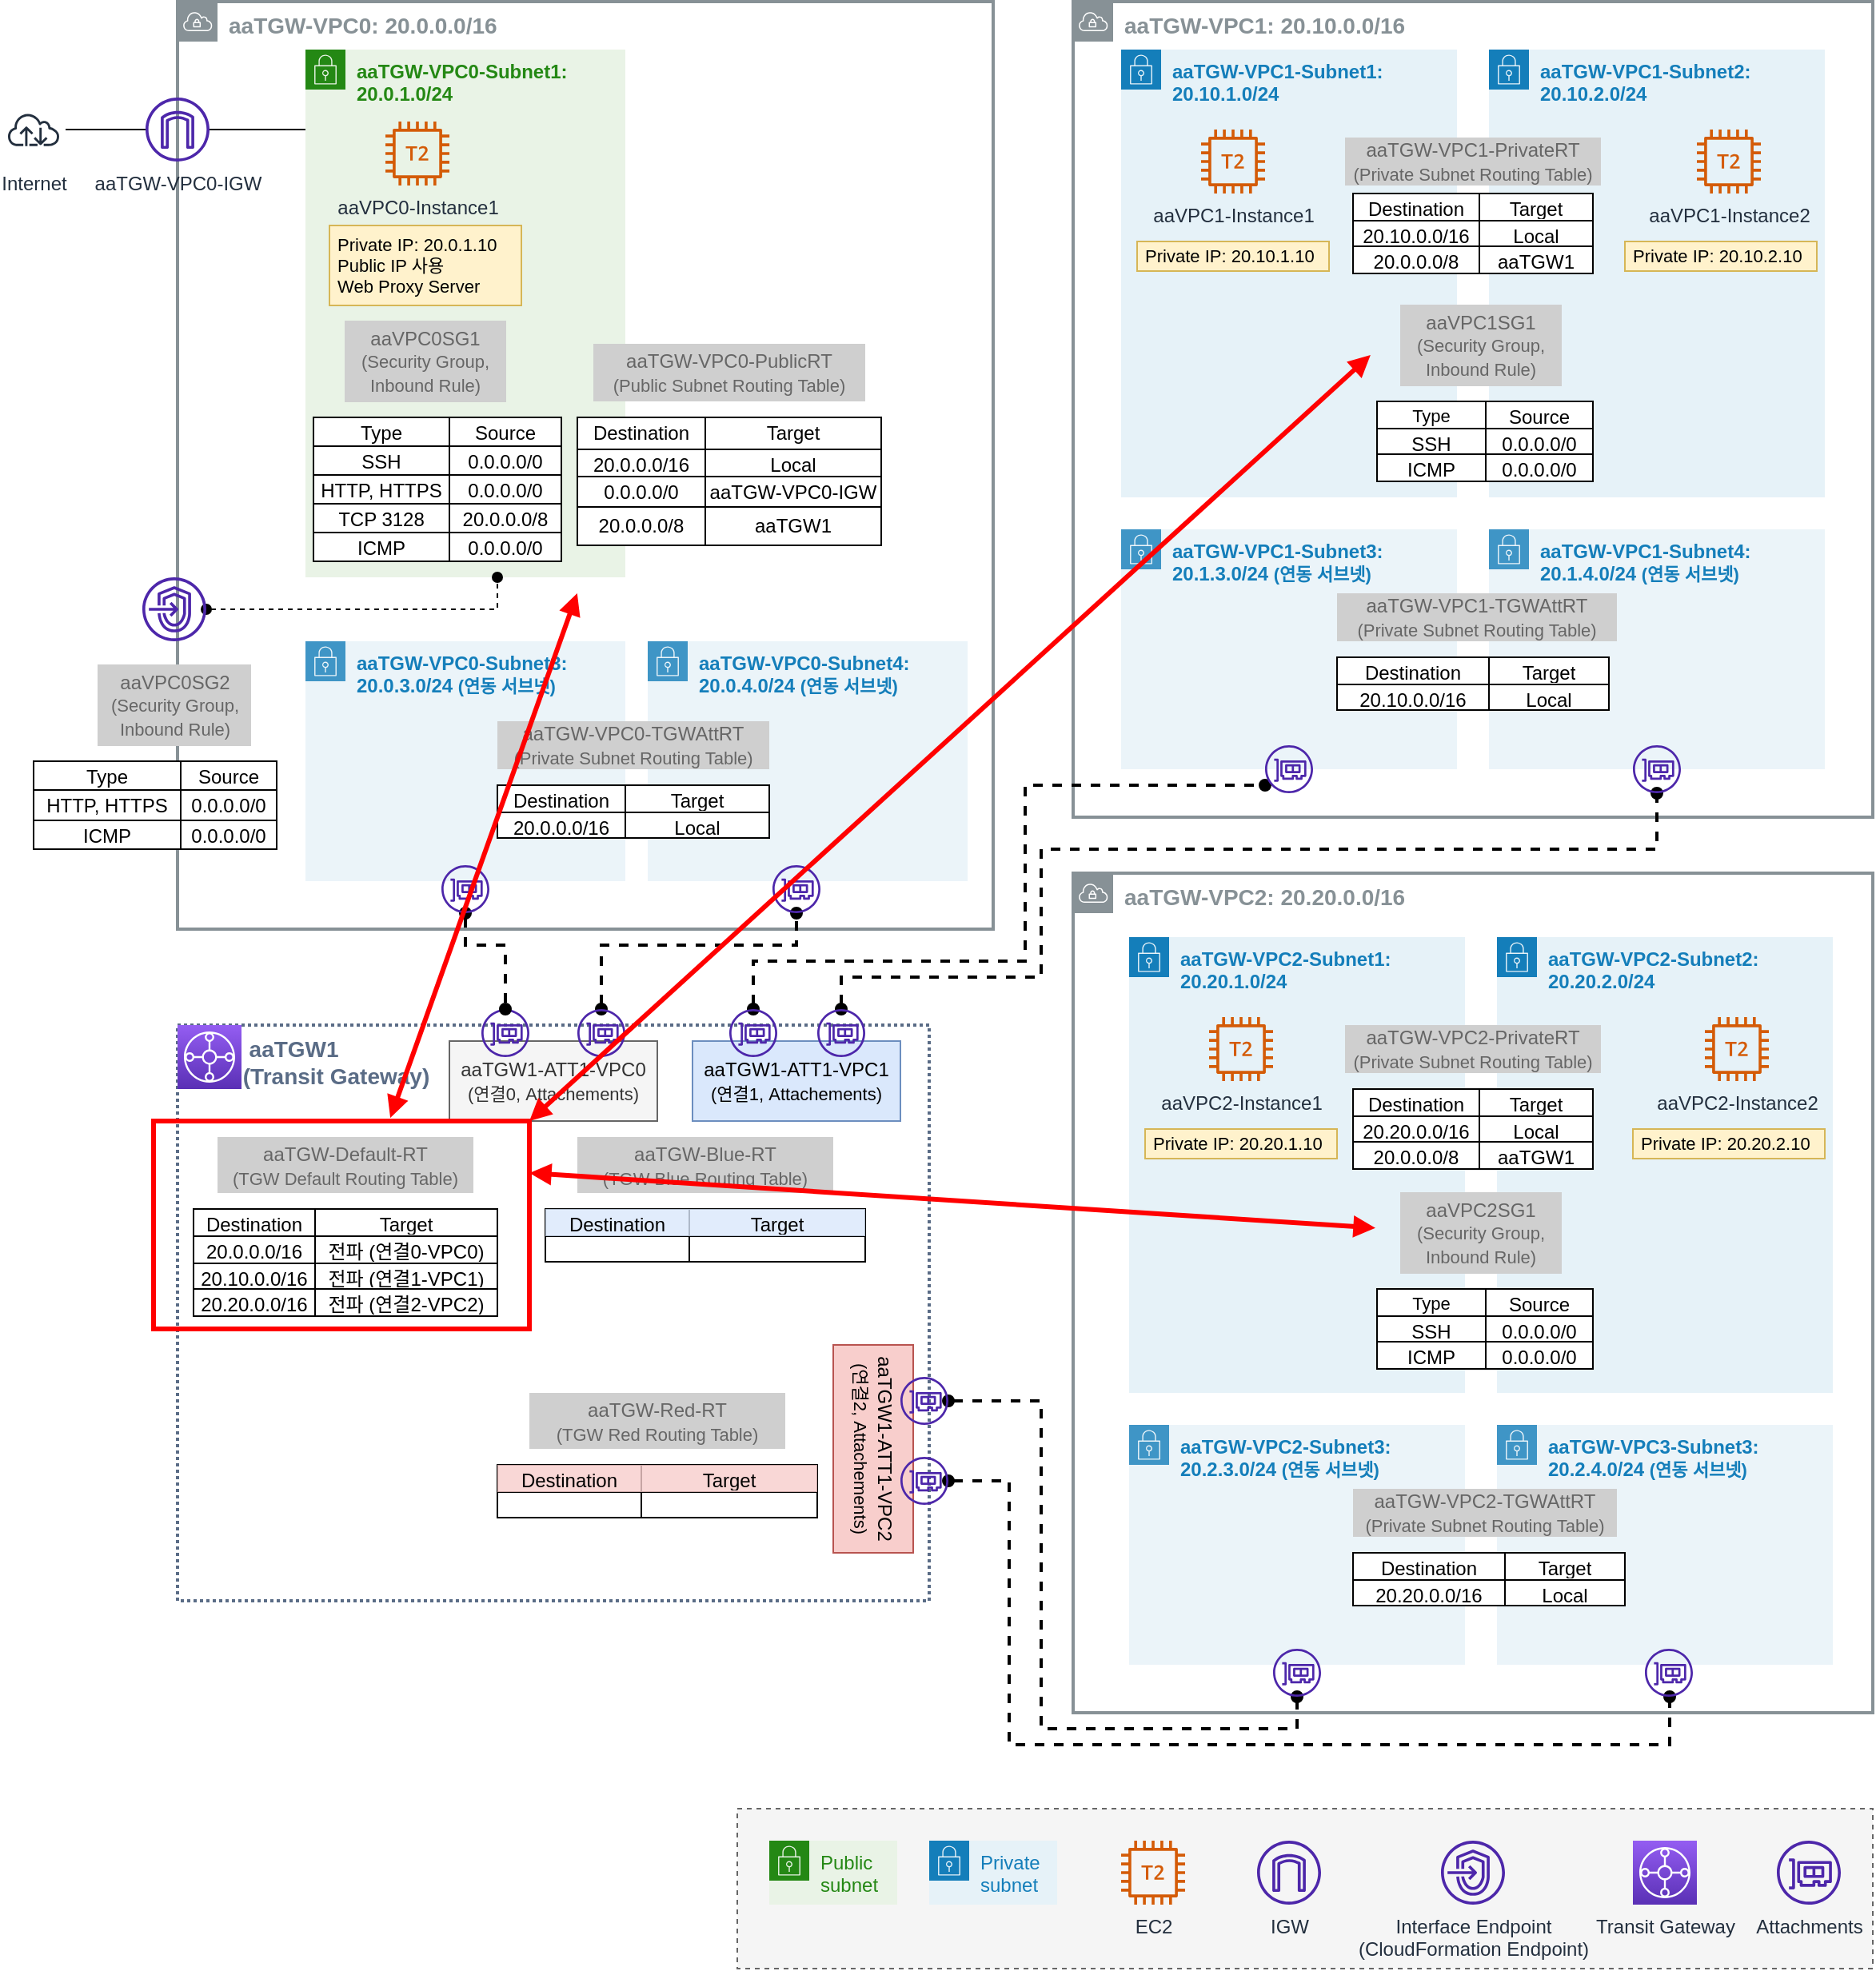 <mxfile version="20.8.10" type="device"><diagram name="페이지-1" id="ZAlXRGmtNYLj1GzGi7Kq"><mxGraphModel dx="1306" dy="894" grid="1" gridSize="10" guides="1" tooltips="1" connect="1" arrows="1" fold="1" page="1" pageScale="1" pageWidth="827" pageHeight="1169" math="0" shadow="0"><root><mxCell id="0"/><mxCell id="1" parent="0"/><mxCell id="M0N8gqsRlyp1f46MIxbP-1" value="" style="rounded=0;whiteSpace=wrap;html=1;strokeColor=#666666;fontSize=11;fillColor=#f5f5f5;dashed=1;fontColor=#333333;" parent="1" vertex="1"><mxGeometry x="470" y="1170" width="710" height="100" as="geometry"/></mxCell><mxCell id="M0N8gqsRlyp1f46MIxbP-2" value="&lt;b&gt;&lt;font style=&quot;font-size: 14px;&quot;&gt;aaTGW-VPC0: 20.0.0.0/16&lt;/font&gt;&lt;/b&gt;" style="sketch=0;outlineConnect=0;gradientColor=none;html=1;whiteSpace=wrap;fontSize=12;fontStyle=0;shape=mxgraph.aws4.group;grIcon=mxgraph.aws4.group_vpc;strokeColor=#879196;fillColor=none;verticalAlign=top;align=left;spacingLeft=30;fontColor=#879196;dashed=0;strokeWidth=2;" parent="1" vertex="1"><mxGeometry x="120" y="40" width="510" height="580" as="geometry"/></mxCell><mxCell id="M0N8gqsRlyp1f46MIxbP-3" value="&lt;b&gt;&lt;font style=&quot;font-size: 14px;&quot;&gt;aaTGW-VPC1: 20.10.0.0/16&lt;/font&gt;&lt;/b&gt;" style="sketch=0;outlineConnect=0;gradientColor=none;html=1;whiteSpace=wrap;fontSize=12;fontStyle=0;shape=mxgraph.aws4.group;grIcon=mxgraph.aws4.group_vpc;strokeColor=#879196;fillColor=none;verticalAlign=top;align=left;spacingLeft=30;fontColor=#879196;dashed=0;strokeWidth=2;" parent="1" vertex="1"><mxGeometry x="680" y="40" width="500" height="510" as="geometry"/></mxCell><mxCell id="M0N8gqsRlyp1f46MIxbP-4" value="&lt;b&gt;&lt;font style=&quot;font-size: 14px;&quot;&gt;aaTGW-VPC2: 20.20.0.0/16&lt;/font&gt;&lt;/b&gt;" style="sketch=0;outlineConnect=0;gradientColor=none;html=1;whiteSpace=wrap;fontSize=12;fontStyle=0;shape=mxgraph.aws4.group;grIcon=mxgraph.aws4.group_vpc;strokeColor=#879196;fillColor=none;verticalAlign=top;align=left;spacingLeft=30;fontColor=#879196;dashed=0;strokeWidth=2;" parent="1" vertex="1"><mxGeometry x="680" y="585" width="500" height="525" as="geometry"/></mxCell><mxCell id="M0N8gqsRlyp1f46MIxbP-5" value="           aaTGW1&#10;          (Transit Gateway)" style="fillColor=none;strokeColor=#5A6C86;dashed=1;verticalAlign=top;fontStyle=1;fontColor=#5A6C86;align=left;fontSize=14;strokeWidth=2;dashPattern=1 1;" parent="1" vertex="1"><mxGeometry x="120" y="680" width="470" height="360" as="geometry"/></mxCell><mxCell id="M0N8gqsRlyp1f46MIxbP-6" value="Attachments" style="sketch=0;outlineConnect=0;fontColor=#232F3E;gradientColor=none;fillColor=#4D27AA;strokeColor=none;dashed=0;verticalLabelPosition=bottom;verticalAlign=top;align=center;html=1;fontSize=12;fontStyle=0;aspect=fixed;pointerEvents=1;shape=mxgraph.aws4.elastic_network_interface;" parent="1" vertex="1"><mxGeometry x="1120" y="1190" width="40" height="40" as="geometry"/></mxCell><mxCell id="M0N8gqsRlyp1f46MIxbP-7" value="&lt;b&gt;aaTGW-VPC0-Subnet1: 20.0.1.0/24&lt;/b&gt;" style="points=[[0,0],[0.25,0],[0.5,0],[0.75,0],[1,0],[1,0.25],[1,0.5],[1,0.75],[1,1],[0.75,1],[0.5,1],[0.25,1],[0,1],[0,0.75],[0,0.5],[0,0.25]];outlineConnect=0;gradientColor=none;html=1;whiteSpace=wrap;fontSize=12;fontStyle=0;container=1;pointerEvents=0;collapsible=0;recursiveResize=0;shape=mxgraph.aws4.group;grIcon=mxgraph.aws4.group_security_group;grStroke=0;strokeColor=#248814;fillColor=#E9F3E6;verticalAlign=top;align=left;spacingLeft=30;fontColor=#248814;dashed=0;" parent="1" vertex="1"><mxGeometry x="200" y="70" width="200" height="330" as="geometry"/></mxCell><mxCell id="M0N8gqsRlyp1f46MIxbP-8" value="aaVPC0-Instance1" style="sketch=0;outlineConnect=0;fontColor=#232F3E;gradientColor=none;fillColor=#D45B07;strokeColor=none;dashed=0;verticalLabelPosition=bottom;verticalAlign=top;align=center;html=1;fontSize=12;fontStyle=0;aspect=fixed;pointerEvents=1;shape=mxgraph.aws4.t2_instance;" parent="M0N8gqsRlyp1f46MIxbP-7" vertex="1"><mxGeometry x="50" y="45" width="40" height="40" as="geometry"/></mxCell><mxCell id="M0N8gqsRlyp1f46MIxbP-9" style="edgeStyle=orthogonalEdgeStyle;rounded=0;orthogonalLoop=1;jettySize=auto;html=1;strokeWidth=1;fontSize=11;startArrow=none;startFill=0;endArrow=none;endFill=0;" parent="1" source="M0N8gqsRlyp1f46MIxbP-10" edge="1"><mxGeometry relative="1" as="geometry"><mxPoint x="200" y="120" as="targetPoint"/><Array as="points"><mxPoint x="200" y="120"/></Array></mxGeometry></mxCell><mxCell id="M0N8gqsRlyp1f46MIxbP-10" value="aaTGW-VPC0-IGW" style="sketch=0;outlineConnect=0;fontColor=#232F3E;gradientColor=none;fillColor=#4D27AA;strokeColor=none;dashed=0;verticalLabelPosition=bottom;verticalAlign=top;align=center;html=1;fontSize=12;fontStyle=0;aspect=fixed;pointerEvents=1;shape=mxgraph.aws4.internet_gateway;" parent="1" vertex="1"><mxGeometry x="100" y="100" width="40" height="40" as="geometry"/></mxCell><mxCell id="M0N8gqsRlyp1f46MIxbP-11" value="IGW" style="sketch=0;outlineConnect=0;fontColor=#232F3E;gradientColor=none;fillColor=#4D27AA;strokeColor=none;dashed=0;verticalLabelPosition=bottom;verticalAlign=top;align=center;html=1;fontSize=12;fontStyle=0;aspect=fixed;pointerEvents=1;shape=mxgraph.aws4.internet_gateway;" parent="1" vertex="1"><mxGeometry x="795" y="1190" width="40" height="40" as="geometry"/></mxCell><mxCell id="M0N8gqsRlyp1f46MIxbP-12" value="Interface Endpoint&lt;br&gt;(CloudFormation Endpoint)" style="sketch=0;outlineConnect=0;fontColor=#232F3E;gradientColor=none;fillColor=#4D27AA;strokeColor=none;dashed=0;verticalLabelPosition=bottom;verticalAlign=top;align=center;html=1;fontSize=12;fontStyle=0;aspect=fixed;pointerEvents=1;shape=mxgraph.aws4.endpoints;" parent="1" vertex="1"><mxGeometry x="910" y="1190" width="40" height="40" as="geometry"/></mxCell><mxCell id="M0N8gqsRlyp1f46MIxbP-13" style="edgeStyle=orthogonalEdgeStyle;rounded=0;orthogonalLoop=1;jettySize=auto;html=1;dashed=1;fontSize=12;endArrow=oval;endFill=1;strokeWidth=1;startArrow=oval;startFill=1;" parent="1" source="M0N8gqsRlyp1f46MIxbP-14" edge="1"><mxGeometry relative="1" as="geometry"><mxPoint x="320" y="400" as="targetPoint"/><Array as="points"><mxPoint x="320" y="420"/></Array></mxGeometry></mxCell><mxCell id="M0N8gqsRlyp1f46MIxbP-14" value="" style="sketch=0;outlineConnect=0;fontColor=#232F3E;gradientColor=none;fillColor=#4D27AA;strokeColor=none;dashed=0;verticalLabelPosition=bottom;verticalAlign=top;align=center;html=1;fontSize=12;fontStyle=0;aspect=fixed;pointerEvents=1;shape=mxgraph.aws4.endpoints;" parent="1" vertex="1"><mxGeometry x="98" y="400" width="40" height="40" as="geometry"/></mxCell><mxCell id="M0N8gqsRlyp1f46MIxbP-15" value="Public subnet" style="points=[[0,0],[0.25,0],[0.5,0],[0.75,0],[1,0],[1,0.25],[1,0.5],[1,0.75],[1,1],[0.75,1],[0.5,1],[0.25,1],[0,1],[0,0.75],[0,0.5],[0,0.25]];outlineConnect=0;gradientColor=none;html=1;whiteSpace=wrap;fontSize=12;fontStyle=0;container=1;pointerEvents=0;collapsible=0;recursiveResize=0;shape=mxgraph.aws4.group;grIcon=mxgraph.aws4.group_security_group;grStroke=0;strokeColor=#248814;fillColor=#E9F3E6;verticalAlign=top;align=left;spacingLeft=30;fontColor=#248814;dashed=0;" parent="1" vertex="1"><mxGeometry x="490" y="1190" width="80" height="40" as="geometry"/></mxCell><mxCell id="M0N8gqsRlyp1f46MIxbP-16" style="edgeStyle=orthogonalEdgeStyle;rounded=0;orthogonalLoop=1;jettySize=auto;html=1;strokeWidth=1;fontSize=11;startArrow=none;startFill=0;endArrow=none;endFill=0;" parent="1" source="M0N8gqsRlyp1f46MIxbP-17" target="M0N8gqsRlyp1f46MIxbP-10" edge="1"><mxGeometry relative="1" as="geometry"/></mxCell><mxCell id="M0N8gqsRlyp1f46MIxbP-17" value="Internet" style="sketch=0;outlineConnect=0;fontColor=#232F3E;gradientColor=none;strokeColor=#232F3E;fillColor=#ffffff;dashed=0;verticalLabelPosition=bottom;verticalAlign=top;align=center;html=1;fontSize=12;fontStyle=0;aspect=fixed;shape=mxgraph.aws4.resourceIcon;resIcon=mxgraph.aws4.internet;" parent="1" vertex="1"><mxGeometry x="10" y="100" width="40" height="40" as="geometry"/></mxCell><mxCell id="M0N8gqsRlyp1f46MIxbP-18" value="" style="shape=table;startSize=0;container=1;collapsible=0;childLayout=tableLayout;labelBackgroundColor=none;strokeColor=#000000;fontColor=#000000;fillColor=default;" parent="1" vertex="1"><mxGeometry x="370" y="300" width="190" height="80" as="geometry"/></mxCell><mxCell id="M0N8gqsRlyp1f46MIxbP-19" value="" style="shape=tableRow;horizontal=0;startSize=0;swimlaneHead=0;swimlaneBody=0;strokeColor=inherit;top=0;left=0;bottom=0;right=0;collapsible=0;dropTarget=0;fillColor=none;points=[[0,0.5],[1,0.5]];portConstraint=eastwest;labelBackgroundColor=none;fontColor=#000000;" parent="M0N8gqsRlyp1f46MIxbP-18" vertex="1"><mxGeometry width="190" height="20" as="geometry"/></mxCell><mxCell id="M0N8gqsRlyp1f46MIxbP-20" value="Destination" style="shape=partialRectangle;html=1;whiteSpace=wrap;connectable=0;strokeColor=inherit;overflow=hidden;fillColor=none;top=0;left=0;bottom=0;right=0;pointerEvents=1;labelBackgroundColor=none;fontColor=#000000;" parent="M0N8gqsRlyp1f46MIxbP-19" vertex="1"><mxGeometry width="80" height="20" as="geometry"><mxRectangle width="80" height="20" as="alternateBounds"/></mxGeometry></mxCell><mxCell id="M0N8gqsRlyp1f46MIxbP-21" value="Target" style="shape=partialRectangle;html=1;whiteSpace=wrap;connectable=0;strokeColor=inherit;overflow=hidden;fillColor=none;top=0;left=0;bottom=0;right=0;pointerEvents=1;labelBackgroundColor=none;fontColor=#000000;" parent="M0N8gqsRlyp1f46MIxbP-19" vertex="1"><mxGeometry x="80" width="110" height="20" as="geometry"><mxRectangle width="110" height="20" as="alternateBounds"/></mxGeometry></mxCell><mxCell id="M0N8gqsRlyp1f46MIxbP-22" value="" style="shape=tableRow;horizontal=0;startSize=0;swimlaneHead=0;swimlaneBody=0;strokeColor=inherit;top=0;left=0;bottom=0;right=0;collapsible=0;dropTarget=0;fillColor=none;points=[[0,0.5],[1,0.5]];portConstraint=eastwest;labelBackgroundColor=none;fontColor=#000000;" parent="M0N8gqsRlyp1f46MIxbP-18" vertex="1"><mxGeometry y="20" width="190" height="17" as="geometry"/></mxCell><mxCell id="M0N8gqsRlyp1f46MIxbP-23" value="20.0.0.0/16" style="shape=partialRectangle;html=1;whiteSpace=wrap;connectable=0;strokeColor=inherit;overflow=hidden;fillColor=none;top=0;left=0;bottom=0;right=0;pointerEvents=1;labelBackgroundColor=none;fontColor=#000000;" parent="M0N8gqsRlyp1f46MIxbP-22" vertex="1"><mxGeometry width="80" height="17" as="geometry"><mxRectangle width="80" height="17" as="alternateBounds"/></mxGeometry></mxCell><mxCell id="M0N8gqsRlyp1f46MIxbP-24" value="Local" style="shape=partialRectangle;html=1;whiteSpace=wrap;connectable=0;strokeColor=inherit;overflow=hidden;fillColor=none;top=0;left=0;bottom=0;right=0;pointerEvents=1;labelBackgroundColor=none;fontColor=#000000;" parent="M0N8gqsRlyp1f46MIxbP-22" vertex="1"><mxGeometry x="80" width="110" height="17" as="geometry"><mxRectangle width="110" height="17" as="alternateBounds"/></mxGeometry></mxCell><mxCell id="M0N8gqsRlyp1f46MIxbP-25" value="" style="shape=tableRow;horizontal=0;startSize=0;swimlaneHead=0;swimlaneBody=0;strokeColor=inherit;top=0;left=0;bottom=0;right=0;collapsible=0;dropTarget=0;fillColor=none;points=[[0,0.5],[1,0.5]];portConstraint=eastwest;labelBackgroundColor=none;fontColor=#000000;" parent="M0N8gqsRlyp1f46MIxbP-18" vertex="1"><mxGeometry y="37" width="190" height="19" as="geometry"/></mxCell><mxCell id="M0N8gqsRlyp1f46MIxbP-26" value="0.0.0.0/0" style="shape=partialRectangle;html=1;whiteSpace=wrap;connectable=0;strokeColor=inherit;overflow=hidden;fillColor=none;top=0;left=0;bottom=0;right=0;pointerEvents=1;labelBackgroundColor=none;fontColor=#000000;" parent="M0N8gqsRlyp1f46MIxbP-25" vertex="1"><mxGeometry width="80" height="19" as="geometry"><mxRectangle width="80" height="19" as="alternateBounds"/></mxGeometry></mxCell><mxCell id="M0N8gqsRlyp1f46MIxbP-27" value="aaTGW-VPC0-IGW" style="shape=partialRectangle;html=1;whiteSpace=wrap;connectable=0;strokeColor=inherit;overflow=hidden;fillColor=none;top=0;left=0;bottom=0;right=0;pointerEvents=1;labelBackgroundColor=none;fontColor=#000000;" parent="M0N8gqsRlyp1f46MIxbP-25" vertex="1"><mxGeometry x="80" width="110" height="19" as="geometry"><mxRectangle width="110" height="19" as="alternateBounds"/></mxGeometry></mxCell><mxCell id="M0N8gqsRlyp1f46MIxbP-28" value="" style="shape=tableRow;horizontal=0;startSize=0;swimlaneHead=0;swimlaneBody=0;strokeColor=inherit;top=0;left=0;bottom=0;right=0;collapsible=0;dropTarget=0;fillColor=none;points=[[0,0.5],[1,0.5]];portConstraint=eastwest;labelBackgroundColor=none;fontColor=#000000;" parent="M0N8gqsRlyp1f46MIxbP-18" vertex="1"><mxGeometry y="56" width="190" height="24" as="geometry"/></mxCell><mxCell id="M0N8gqsRlyp1f46MIxbP-29" value="20.0.0.0/8" style="shape=partialRectangle;html=1;whiteSpace=wrap;connectable=0;strokeColor=inherit;overflow=hidden;fillColor=none;top=0;left=0;bottom=0;right=0;pointerEvents=1;labelBackgroundColor=none;fontColor=#000000;" parent="M0N8gqsRlyp1f46MIxbP-28" vertex="1"><mxGeometry width="80" height="24" as="geometry"><mxRectangle width="80" height="24" as="alternateBounds"/></mxGeometry></mxCell><mxCell id="M0N8gqsRlyp1f46MIxbP-30" value="aaTGW1" style="shape=partialRectangle;html=1;whiteSpace=wrap;connectable=0;strokeColor=inherit;overflow=hidden;fillColor=none;top=0;left=0;bottom=0;right=0;pointerEvents=1;labelBackgroundColor=none;fontColor=#000000;" parent="M0N8gqsRlyp1f46MIxbP-28" vertex="1"><mxGeometry x="80" width="110" height="24" as="geometry"><mxRectangle width="110" height="24" as="alternateBounds"/></mxGeometry></mxCell><mxCell id="M0N8gqsRlyp1f46MIxbP-31" value="aaTGW-VPC0-PublicRT&lt;br&gt;&lt;font style=&quot;font-size: 11px;&quot;&gt;(Public Subnet Routing Table)&lt;/font&gt;" style="text;html=1;strokeColor=none;fillColor=#CFCFCF;align=center;verticalAlign=middle;whiteSpace=wrap;rounded=0;fontColor=#666666;" parent="1" vertex="1"><mxGeometry x="380" y="254" width="170" height="36" as="geometry"/></mxCell><mxCell id="M0N8gqsRlyp1f46MIxbP-32" value="&amp;nbsp;Private IP: 20.0.1.10&lt;br style=&quot;font-size: 11px;&quot;&gt;&amp;nbsp;Public IP 사용&lt;br style=&quot;font-size: 11px;&quot;&gt;&amp;nbsp;Web Proxy Server" style="text;html=1;strokeColor=#d6b656;fillColor=#fff2cc;align=left;verticalAlign=middle;whiteSpace=wrap;rounded=0;fontSize=11;" parent="1" vertex="1"><mxGeometry x="215" y="180" width="120" height="50" as="geometry"/></mxCell><mxCell id="M0N8gqsRlyp1f46MIxbP-33" value="" style="shape=table;startSize=0;container=1;collapsible=0;childLayout=tableLayout;fontSize=12;" parent="1" vertex="1"><mxGeometry x="205" y="300" width="155" height="90" as="geometry"/></mxCell><mxCell id="M0N8gqsRlyp1f46MIxbP-34" value="" style="shape=tableRow;horizontal=0;startSize=0;swimlaneHead=0;swimlaneBody=0;strokeColor=inherit;top=0;left=0;bottom=0;right=0;collapsible=0;dropTarget=0;fillColor=none;points=[[0,0.5],[1,0.5]];portConstraint=eastwest;fontSize=14;" parent="M0N8gqsRlyp1f46MIxbP-33" vertex="1"><mxGeometry width="155" height="18" as="geometry"/></mxCell><mxCell id="M0N8gqsRlyp1f46MIxbP-35" value="Type" style="shape=partialRectangle;html=1;whiteSpace=wrap;connectable=0;strokeColor=inherit;overflow=hidden;fillColor=none;top=0;left=0;bottom=0;right=0;pointerEvents=1;fontSize=12;" parent="M0N8gqsRlyp1f46MIxbP-34" vertex="1"><mxGeometry width="85" height="18" as="geometry"><mxRectangle width="85" height="18" as="alternateBounds"/></mxGeometry></mxCell><mxCell id="M0N8gqsRlyp1f46MIxbP-36" value="Source" style="shape=partialRectangle;html=1;whiteSpace=wrap;connectable=0;strokeColor=inherit;overflow=hidden;fillColor=none;top=0;left=0;bottom=0;right=0;pointerEvents=1;fontSize=12;" parent="M0N8gqsRlyp1f46MIxbP-34" vertex="1"><mxGeometry x="85" width="70" height="18" as="geometry"><mxRectangle width="70" height="18" as="alternateBounds"/></mxGeometry></mxCell><mxCell id="M0N8gqsRlyp1f46MIxbP-37" value="" style="shape=tableRow;horizontal=0;startSize=0;swimlaneHead=0;swimlaneBody=0;strokeColor=inherit;top=0;left=0;bottom=0;right=0;collapsible=0;dropTarget=0;fillColor=none;points=[[0,0.5],[1,0.5]];portConstraint=eastwest;fontSize=14;" parent="M0N8gqsRlyp1f46MIxbP-33" vertex="1"><mxGeometry y="18" width="155" height="18" as="geometry"/></mxCell><mxCell id="M0N8gqsRlyp1f46MIxbP-38" value="SSH" style="shape=partialRectangle;html=1;whiteSpace=wrap;connectable=0;strokeColor=inherit;overflow=hidden;fillColor=none;top=0;left=0;bottom=0;right=0;pointerEvents=1;fontSize=12;" parent="M0N8gqsRlyp1f46MIxbP-37" vertex="1"><mxGeometry width="85" height="18" as="geometry"><mxRectangle width="85" height="18" as="alternateBounds"/></mxGeometry></mxCell><mxCell id="M0N8gqsRlyp1f46MIxbP-39" value="0.0.0.0/0" style="shape=partialRectangle;html=1;whiteSpace=wrap;connectable=0;strokeColor=inherit;overflow=hidden;fillColor=none;top=0;left=0;bottom=0;right=0;pointerEvents=1;fontSize=12;" parent="M0N8gqsRlyp1f46MIxbP-37" vertex="1"><mxGeometry x="85" width="70" height="18" as="geometry"><mxRectangle width="70" height="18" as="alternateBounds"/></mxGeometry></mxCell><mxCell id="M0N8gqsRlyp1f46MIxbP-40" value="" style="shape=tableRow;horizontal=0;startSize=0;swimlaneHead=0;swimlaneBody=0;strokeColor=inherit;top=0;left=0;bottom=0;right=0;collapsible=0;dropTarget=0;fillColor=none;points=[[0,0.5],[1,0.5]];portConstraint=eastwest;fontSize=14;" parent="M0N8gqsRlyp1f46MIxbP-33" vertex="1"><mxGeometry y="36" width="155" height="18" as="geometry"/></mxCell><mxCell id="M0N8gqsRlyp1f46MIxbP-41" value="HTTP, HTTPS" style="shape=partialRectangle;html=1;whiteSpace=wrap;connectable=0;strokeColor=inherit;overflow=hidden;fillColor=none;top=0;left=0;bottom=0;right=0;pointerEvents=1;fontSize=12;" parent="M0N8gqsRlyp1f46MIxbP-40" vertex="1"><mxGeometry width="85" height="18" as="geometry"><mxRectangle width="85" height="18" as="alternateBounds"/></mxGeometry></mxCell><mxCell id="M0N8gqsRlyp1f46MIxbP-42" value="0.0.0.0/0" style="shape=partialRectangle;html=1;whiteSpace=wrap;connectable=0;strokeColor=inherit;overflow=hidden;fillColor=none;top=0;left=0;bottom=0;right=0;pointerEvents=1;fontSize=12;" parent="M0N8gqsRlyp1f46MIxbP-40" vertex="1"><mxGeometry x="85" width="70" height="18" as="geometry"><mxRectangle width="70" height="18" as="alternateBounds"/></mxGeometry></mxCell><mxCell id="M0N8gqsRlyp1f46MIxbP-43" value="" style="shape=tableRow;horizontal=0;startSize=0;swimlaneHead=0;swimlaneBody=0;strokeColor=inherit;top=0;left=0;bottom=0;right=0;collapsible=0;dropTarget=0;fillColor=none;points=[[0,0.5],[1,0.5]];portConstraint=eastwest;fontSize=14;" parent="M0N8gqsRlyp1f46MIxbP-33" vertex="1"><mxGeometry y="54" width="155" height="18" as="geometry"/></mxCell><mxCell id="M0N8gqsRlyp1f46MIxbP-44" value="TCP 3128" style="shape=partialRectangle;html=1;whiteSpace=wrap;connectable=0;strokeColor=inherit;overflow=hidden;fillColor=none;top=0;left=0;bottom=0;right=0;pointerEvents=1;fontSize=12;" parent="M0N8gqsRlyp1f46MIxbP-43" vertex="1"><mxGeometry width="85" height="18" as="geometry"><mxRectangle width="85" height="18" as="alternateBounds"/></mxGeometry></mxCell><mxCell id="M0N8gqsRlyp1f46MIxbP-45" value="20.0.0.0/8" style="shape=partialRectangle;html=1;whiteSpace=wrap;connectable=0;strokeColor=inherit;overflow=hidden;fillColor=none;top=0;left=0;bottom=0;right=0;pointerEvents=1;fontSize=12;" parent="M0N8gqsRlyp1f46MIxbP-43" vertex="1"><mxGeometry x="85" width="70" height="18" as="geometry"><mxRectangle width="70" height="18" as="alternateBounds"/></mxGeometry></mxCell><mxCell id="M0N8gqsRlyp1f46MIxbP-46" value="" style="shape=tableRow;horizontal=0;startSize=0;swimlaneHead=0;swimlaneBody=0;strokeColor=inherit;top=0;left=0;bottom=0;right=0;collapsible=0;dropTarget=0;fillColor=none;points=[[0,0.5],[1,0.5]];portConstraint=eastwest;fontSize=14;" parent="M0N8gqsRlyp1f46MIxbP-33" vertex="1"><mxGeometry y="72" width="155" height="18" as="geometry"/></mxCell><mxCell id="M0N8gqsRlyp1f46MIxbP-47" value="ICMP" style="shape=partialRectangle;html=1;whiteSpace=wrap;connectable=0;strokeColor=inherit;overflow=hidden;fillColor=none;top=0;left=0;bottom=0;right=0;pointerEvents=1;fontSize=12;" parent="M0N8gqsRlyp1f46MIxbP-46" vertex="1"><mxGeometry width="85" height="18" as="geometry"><mxRectangle width="85" height="18" as="alternateBounds"/></mxGeometry></mxCell><mxCell id="M0N8gqsRlyp1f46MIxbP-48" value="0.0.0.0/0" style="shape=partialRectangle;html=1;whiteSpace=wrap;connectable=0;strokeColor=inherit;overflow=hidden;fillColor=none;top=0;left=0;bottom=0;right=0;pointerEvents=1;fontSize=12;" parent="M0N8gqsRlyp1f46MIxbP-46" vertex="1"><mxGeometry x="85" width="70" height="18" as="geometry"><mxRectangle width="70" height="18" as="alternateBounds"/></mxGeometry></mxCell><mxCell id="M0N8gqsRlyp1f46MIxbP-49" value="aaVPC0SG1&lt;br&gt;&lt;font style=&quot;font-size: 11px;&quot;&gt;(Security Group, Inbound Rule)&lt;/font&gt;" style="rounded=0;whiteSpace=wrap;html=1;fillColor=#CFCFCF;fontColor=#666666;strokeColor=#CFCFCF;align=center;" parent="1" vertex="1"><mxGeometry x="225" y="240" width="100" height="50" as="geometry"/></mxCell><mxCell id="M0N8gqsRlyp1f46MIxbP-50" value="" style="shape=table;startSize=0;container=1;collapsible=0;childLayout=tableLayout;strokeColor=#000000;fontColor=#000000;fillColor=default;" parent="1" vertex="1"><mxGeometry x="30" y="515" width="152" height="55" as="geometry"/></mxCell><mxCell id="M0N8gqsRlyp1f46MIxbP-51" value="" style="shape=tableRow;horizontal=0;startSize=0;swimlaneHead=0;swimlaneBody=0;strokeColor=inherit;top=0;left=0;bottom=0;right=0;collapsible=0;dropTarget=0;fillColor=none;points=[[0,0.5],[1,0.5]];portConstraint=eastwest;fontColor=#666666;" parent="M0N8gqsRlyp1f46MIxbP-50" vertex="1"><mxGeometry width="152" height="18" as="geometry"/></mxCell><mxCell id="M0N8gqsRlyp1f46MIxbP-52" value="Type" style="shape=partialRectangle;html=1;whiteSpace=wrap;connectable=0;strokeColor=inherit;overflow=hidden;fillColor=none;top=0;left=0;bottom=0;right=0;pointerEvents=1;fontColor=#000000;" parent="M0N8gqsRlyp1f46MIxbP-51" vertex="1"><mxGeometry width="92" height="18" as="geometry"><mxRectangle width="92" height="18" as="alternateBounds"/></mxGeometry></mxCell><mxCell id="M0N8gqsRlyp1f46MIxbP-53" value="Source" style="shape=partialRectangle;html=1;whiteSpace=wrap;connectable=0;strokeColor=inherit;overflow=hidden;fillColor=none;top=0;left=0;bottom=0;right=0;pointerEvents=1;fontColor=#000000;" parent="M0N8gqsRlyp1f46MIxbP-51" vertex="1"><mxGeometry x="92" width="60" height="18" as="geometry"><mxRectangle width="60" height="18" as="alternateBounds"/></mxGeometry></mxCell><mxCell id="M0N8gqsRlyp1f46MIxbP-54" value="" style="shape=tableRow;horizontal=0;startSize=0;swimlaneHead=0;swimlaneBody=0;strokeColor=inherit;top=0;left=0;bottom=0;right=0;collapsible=0;dropTarget=0;fillColor=none;points=[[0,0.5],[1,0.5]];portConstraint=eastwest;fontColor=#666666;" parent="M0N8gqsRlyp1f46MIxbP-50" vertex="1"><mxGeometry y="18" width="152" height="19" as="geometry"/></mxCell><mxCell id="M0N8gqsRlyp1f46MIxbP-55" value="HTTP, HTTPS" style="shape=partialRectangle;html=1;whiteSpace=wrap;connectable=0;strokeColor=inherit;overflow=hidden;fillColor=none;top=0;left=0;bottom=0;right=0;pointerEvents=1;fontColor=#000000;" parent="M0N8gqsRlyp1f46MIxbP-54" vertex="1"><mxGeometry width="92" height="19" as="geometry"><mxRectangle width="92" height="19" as="alternateBounds"/></mxGeometry></mxCell><mxCell id="M0N8gqsRlyp1f46MIxbP-56" value="0.0.0.0/0" style="shape=partialRectangle;html=1;whiteSpace=wrap;connectable=0;strokeColor=inherit;overflow=hidden;fillColor=none;top=0;left=0;bottom=0;right=0;pointerEvents=1;fontColor=#000000;" parent="M0N8gqsRlyp1f46MIxbP-54" vertex="1"><mxGeometry x="92" width="60" height="19" as="geometry"><mxRectangle width="60" height="19" as="alternateBounds"/></mxGeometry></mxCell><mxCell id="M0N8gqsRlyp1f46MIxbP-57" value="" style="shape=tableRow;horizontal=0;startSize=0;swimlaneHead=0;swimlaneBody=0;strokeColor=inherit;top=0;left=0;bottom=0;right=0;collapsible=0;dropTarget=0;fillColor=none;points=[[0,0.5],[1,0.5]];portConstraint=eastwest;fontColor=#666666;" parent="M0N8gqsRlyp1f46MIxbP-50" vertex="1"><mxGeometry y="37" width="152" height="18" as="geometry"/></mxCell><mxCell id="M0N8gqsRlyp1f46MIxbP-58" value="ICMP" style="shape=partialRectangle;html=1;whiteSpace=wrap;connectable=0;strokeColor=inherit;overflow=hidden;fillColor=none;top=0;left=0;bottom=0;right=0;pointerEvents=1;fontColor=#000000;" parent="M0N8gqsRlyp1f46MIxbP-57" vertex="1"><mxGeometry width="92" height="18" as="geometry"><mxRectangle width="92" height="18" as="alternateBounds"/></mxGeometry></mxCell><mxCell id="M0N8gqsRlyp1f46MIxbP-59" value="0.0.0.0/0" style="shape=partialRectangle;html=1;whiteSpace=wrap;connectable=0;strokeColor=inherit;overflow=hidden;fillColor=none;top=0;left=0;bottom=0;right=0;pointerEvents=1;fontColor=#000000;" parent="M0N8gqsRlyp1f46MIxbP-57" vertex="1"><mxGeometry x="92" width="60" height="18" as="geometry"><mxRectangle width="60" height="18" as="alternateBounds"/></mxGeometry></mxCell><mxCell id="M0N8gqsRlyp1f46MIxbP-60" value="aaVPC0SG2&lt;br&gt;&lt;font style=&quot;font-size: 11px;&quot;&gt;(Security Group, Inbound Rule)&lt;/font&gt;" style="rounded=0;whiteSpace=wrap;html=1;fillColor=#CFCFCF;fontColor=#666666;strokeColor=#CFCFCF;align=center;" parent="1" vertex="1"><mxGeometry x="70.5" y="455" width="95" height="50" as="geometry"/></mxCell><mxCell id="M0N8gqsRlyp1f46MIxbP-61" value="&lt;b&gt;aaTGW-VPC1-Subnet1: 20.10.1.0/24&lt;/b&gt;" style="points=[[0,0],[0.25,0],[0.5,0],[0.75,0],[1,0],[1,0.25],[1,0.5],[1,0.75],[1,1],[0.75,1],[0.5,1],[0.25,1],[0,1],[0,0.75],[0,0.5],[0,0.25]];outlineConnect=0;gradientColor=none;html=1;whiteSpace=wrap;fontSize=12;fontStyle=0;container=1;pointerEvents=0;collapsible=0;recursiveResize=0;shape=mxgraph.aws4.group;grIcon=mxgraph.aws4.group_security_group;grStroke=0;strokeColor=#147EBA;fillColor=#E6F2F8;verticalAlign=top;align=left;spacingLeft=30;fontColor=#147EBA;dashed=0;" parent="1" vertex="1"><mxGeometry x="710" y="70" width="210" height="280" as="geometry"/></mxCell><mxCell id="M0N8gqsRlyp1f46MIxbP-62" value="aaVPC1-Instance1" style="sketch=0;outlineConnect=0;fontColor=#232F3E;gradientColor=none;fillColor=#D45B07;strokeColor=none;dashed=0;verticalLabelPosition=bottom;verticalAlign=top;align=center;html=1;fontSize=12;fontStyle=0;aspect=fixed;pointerEvents=1;shape=mxgraph.aws4.t2_instance;" parent="M0N8gqsRlyp1f46MIxbP-61" vertex="1"><mxGeometry x="50" y="50" width="40" height="40" as="geometry"/></mxCell><mxCell id="M0N8gqsRlyp1f46MIxbP-63" value="&amp;nbsp;Private IP: 20.10.1.10" style="text;html=1;strokeColor=#d6b656;fillColor=#fff2cc;align=left;verticalAlign=middle;whiteSpace=wrap;rounded=0;fontSize=11;" parent="M0N8gqsRlyp1f46MIxbP-61" vertex="1"><mxGeometry x="10" y="120" width="120" height="18.5" as="geometry"/></mxCell><mxCell id="M0N8gqsRlyp1f46MIxbP-64" value="Private subnet" style="points=[[0,0],[0.25,0],[0.5,0],[0.75,0],[1,0],[1,0.25],[1,0.5],[1,0.75],[1,1],[0.75,1],[0.5,1],[0.25,1],[0,1],[0,0.75],[0,0.5],[0,0.25]];outlineConnect=0;gradientColor=none;html=1;whiteSpace=wrap;fontSize=12;fontStyle=0;container=1;pointerEvents=0;collapsible=0;recursiveResize=0;shape=mxgraph.aws4.group;grIcon=mxgraph.aws4.group_security_group;grStroke=0;strokeColor=#147EBA;fillColor=#E6F2F8;verticalAlign=top;align=left;spacingLeft=30;fontColor=#147EBA;dashed=0;" parent="1" vertex="1"><mxGeometry x="590" y="1190" width="80" height="40" as="geometry"/></mxCell><mxCell id="M0N8gqsRlyp1f46MIxbP-65" value="&lt;b&gt;aaTGW-VPC1-Subnet2: 20.10.2.0/24&lt;/b&gt;" style="points=[[0,0],[0.25,0],[0.5,0],[0.75,0],[1,0],[1,0.25],[1,0.5],[1,0.75],[1,1],[0.75,1],[0.5,1],[0.25,1],[0,1],[0,0.75],[0,0.5],[0,0.25]];outlineConnect=0;gradientColor=none;html=1;whiteSpace=wrap;fontSize=12;fontStyle=0;container=1;pointerEvents=0;collapsible=0;recursiveResize=0;shape=mxgraph.aws4.group;grIcon=mxgraph.aws4.group_security_group;grStroke=0;strokeColor=#147EBA;fillColor=#E6F2F8;verticalAlign=top;align=left;spacingLeft=30;fontColor=#147EBA;dashed=0;" parent="1" vertex="1"><mxGeometry x="940" y="70" width="210" height="280" as="geometry"/></mxCell><mxCell id="M0N8gqsRlyp1f46MIxbP-66" value="aaVPC1-Instance2" style="sketch=0;outlineConnect=0;fontColor=#232F3E;gradientColor=none;fillColor=#D45B07;strokeColor=none;dashed=0;verticalLabelPosition=bottom;verticalAlign=top;align=center;html=1;fontSize=12;fontStyle=0;aspect=fixed;pointerEvents=1;shape=mxgraph.aws4.t2_instance;" parent="M0N8gqsRlyp1f46MIxbP-65" vertex="1"><mxGeometry x="130" y="50" width="40" height="40" as="geometry"/></mxCell><mxCell id="M0N8gqsRlyp1f46MIxbP-67" value="aaTGW-VPC1-PrivateRT&lt;br&gt;&lt;font style=&quot;font-size: 11px;&quot;&gt;(Private Subnet Routing Table)&lt;/font&gt;" style="text;html=1;strokeColor=none;fillColor=#CFCFCF;align=center;verticalAlign=middle;whiteSpace=wrap;rounded=0;fontColor=#666666;" parent="M0N8gqsRlyp1f46MIxbP-65" vertex="1"><mxGeometry x="-90" y="55" width="160" height="30" as="geometry"/></mxCell><mxCell id="M0N8gqsRlyp1f46MIxbP-68" value="&amp;nbsp;Private IP: 20.10.2.10" style="text;html=1;strokeColor=#d6b656;fillColor=#fff2cc;align=left;verticalAlign=middle;whiteSpace=wrap;rounded=0;fontSize=11;" parent="M0N8gqsRlyp1f46MIxbP-65" vertex="1"><mxGeometry x="85" y="120" width="120" height="18.5" as="geometry"/></mxCell><mxCell id="M0N8gqsRlyp1f46MIxbP-69" value="" style="shape=table;startSize=0;container=1;collapsible=0;childLayout=tableLayout;" parent="1" vertex="1"><mxGeometry x="855" y="160" width="150" height="50" as="geometry"/></mxCell><mxCell id="M0N8gqsRlyp1f46MIxbP-70" value="" style="shape=tableRow;horizontal=0;startSize=0;swimlaneHead=0;swimlaneBody=0;top=0;left=0;bottom=0;right=0;collapsible=0;dropTarget=0;fillColor=none;points=[[0,0.5],[1,0.5]];portConstraint=eastwest;" parent="M0N8gqsRlyp1f46MIxbP-69" vertex="1"><mxGeometry width="150" height="17" as="geometry"/></mxCell><mxCell id="M0N8gqsRlyp1f46MIxbP-71" value="Destination" style="shape=partialRectangle;html=1;whiteSpace=wrap;connectable=0;overflow=hidden;fillColor=none;top=0;left=0;bottom=0;right=0;pointerEvents=1;" parent="M0N8gqsRlyp1f46MIxbP-70" vertex="1"><mxGeometry width="79" height="17" as="geometry"><mxRectangle width="79" height="17" as="alternateBounds"/></mxGeometry></mxCell><mxCell id="M0N8gqsRlyp1f46MIxbP-72" value="Target" style="shape=partialRectangle;html=1;whiteSpace=wrap;connectable=0;overflow=hidden;fillColor=none;top=0;left=0;bottom=0;right=0;pointerEvents=1;" parent="M0N8gqsRlyp1f46MIxbP-70" vertex="1"><mxGeometry x="79" width="71" height="17" as="geometry"><mxRectangle width="71" height="17" as="alternateBounds"/></mxGeometry></mxCell><mxCell id="M0N8gqsRlyp1f46MIxbP-73" value="" style="shape=tableRow;horizontal=0;startSize=0;swimlaneHead=0;swimlaneBody=0;top=0;left=0;bottom=0;right=0;collapsible=0;dropTarget=0;fillColor=none;points=[[0,0.5],[1,0.5]];portConstraint=eastwest;" parent="M0N8gqsRlyp1f46MIxbP-69" vertex="1"><mxGeometry y="17" width="150" height="16" as="geometry"/></mxCell><mxCell id="M0N8gqsRlyp1f46MIxbP-74" value="20.10.0.0/16" style="shape=partialRectangle;html=1;whiteSpace=wrap;connectable=0;overflow=hidden;fillColor=none;top=0;left=0;bottom=0;right=0;pointerEvents=1;" parent="M0N8gqsRlyp1f46MIxbP-73" vertex="1"><mxGeometry width="79" height="16" as="geometry"><mxRectangle width="79" height="16" as="alternateBounds"/></mxGeometry></mxCell><mxCell id="M0N8gqsRlyp1f46MIxbP-75" value="Local" style="shape=partialRectangle;html=1;whiteSpace=wrap;connectable=0;overflow=hidden;fillColor=none;top=0;left=0;bottom=0;right=0;pointerEvents=1;" parent="M0N8gqsRlyp1f46MIxbP-73" vertex="1"><mxGeometry x="79" width="71" height="16" as="geometry"><mxRectangle width="71" height="16" as="alternateBounds"/></mxGeometry></mxCell><mxCell id="M0N8gqsRlyp1f46MIxbP-76" value="" style="shape=tableRow;horizontal=0;startSize=0;swimlaneHead=0;swimlaneBody=0;top=0;left=0;bottom=0;right=0;collapsible=0;dropTarget=0;fillColor=none;points=[[0,0.5],[1,0.5]];portConstraint=eastwest;" parent="M0N8gqsRlyp1f46MIxbP-69" vertex="1"><mxGeometry y="33" width="150" height="17" as="geometry"/></mxCell><mxCell id="M0N8gqsRlyp1f46MIxbP-77" value="20.0.0.0/8" style="shape=partialRectangle;html=1;whiteSpace=wrap;connectable=0;overflow=hidden;fillColor=none;top=0;left=0;bottom=0;right=0;pointerEvents=1;" parent="M0N8gqsRlyp1f46MIxbP-76" vertex="1"><mxGeometry width="79" height="17" as="geometry"><mxRectangle width="79" height="17" as="alternateBounds"/></mxGeometry></mxCell><mxCell id="M0N8gqsRlyp1f46MIxbP-78" value="aaTGW1" style="shape=partialRectangle;html=1;whiteSpace=wrap;connectable=0;overflow=hidden;fillColor=none;top=0;left=0;bottom=0;right=0;pointerEvents=1;" parent="M0N8gqsRlyp1f46MIxbP-76" vertex="1"><mxGeometry x="79" width="71" height="17" as="geometry"><mxRectangle width="71" height="17" as="alternateBounds"/></mxGeometry></mxCell><mxCell id="M0N8gqsRlyp1f46MIxbP-79" value="aaVPC1SG1&lt;br&gt;&lt;font style=&quot;font-size: 11px;&quot;&gt;(Security Group, Inbound Rule)&lt;/font&gt;" style="rounded=0;whiteSpace=wrap;html=1;fillColor=#CFCFCF;fontColor=#666666;strokeColor=#CFCFCF;align=center;" parent="1" vertex="1"><mxGeometry x="885" y="230" width="100" height="50" as="geometry"/></mxCell><mxCell id="M0N8gqsRlyp1f46MIxbP-80" value="" style="shape=table;startSize=0;container=1;collapsible=0;childLayout=tableLayout;fontSize=11;" parent="1" vertex="1"><mxGeometry x="870" y="290" width="135" height="50" as="geometry"/></mxCell><mxCell id="M0N8gqsRlyp1f46MIxbP-81" value="" style="shape=tableRow;horizontal=0;startSize=0;swimlaneHead=0;swimlaneBody=0;strokeColor=inherit;top=0;left=0;bottom=0;right=0;collapsible=0;dropTarget=0;fillColor=none;points=[[0,0.5],[1,0.5]];portConstraint=eastwest;fontSize=11;" parent="M0N8gqsRlyp1f46MIxbP-80" vertex="1"><mxGeometry width="135" height="17" as="geometry"/></mxCell><mxCell id="M0N8gqsRlyp1f46MIxbP-82" value="Type" style="shape=partialRectangle;html=1;whiteSpace=wrap;connectable=0;strokeColor=inherit;overflow=hidden;fillColor=none;top=0;left=0;bottom=0;right=0;pointerEvents=1;fontSize=11;" parent="M0N8gqsRlyp1f46MIxbP-81" vertex="1"><mxGeometry width="68" height="17" as="geometry"><mxRectangle width="68" height="17" as="alternateBounds"/></mxGeometry></mxCell><mxCell id="M0N8gqsRlyp1f46MIxbP-83" value="Source" style="shape=partialRectangle;html=1;whiteSpace=wrap;connectable=0;strokeColor=inherit;overflow=hidden;fillColor=none;top=0;left=0;bottom=0;right=0;pointerEvents=1;fontSize=12;" parent="M0N8gqsRlyp1f46MIxbP-81" vertex="1"><mxGeometry x="68" width="67" height="17" as="geometry"><mxRectangle width="67" height="17" as="alternateBounds"/></mxGeometry></mxCell><mxCell id="M0N8gqsRlyp1f46MIxbP-84" value="" style="shape=tableRow;horizontal=0;startSize=0;swimlaneHead=0;swimlaneBody=0;strokeColor=inherit;top=0;left=0;bottom=0;right=0;collapsible=0;dropTarget=0;fillColor=none;points=[[0,0.5],[1,0.5]];portConstraint=eastwest;fontSize=11;" parent="M0N8gqsRlyp1f46MIxbP-80" vertex="1"><mxGeometry y="17" width="135" height="16" as="geometry"/></mxCell><mxCell id="M0N8gqsRlyp1f46MIxbP-85" value="SSH" style="shape=partialRectangle;html=1;whiteSpace=wrap;connectable=0;strokeColor=inherit;overflow=hidden;fillColor=none;top=0;left=0;bottom=0;right=0;pointerEvents=1;fontSize=12;" parent="M0N8gqsRlyp1f46MIxbP-84" vertex="1"><mxGeometry width="68" height="16" as="geometry"><mxRectangle width="68" height="16" as="alternateBounds"/></mxGeometry></mxCell><mxCell id="M0N8gqsRlyp1f46MIxbP-86" value="0.0.0.0/0" style="shape=partialRectangle;html=1;whiteSpace=wrap;connectable=0;strokeColor=inherit;overflow=hidden;fillColor=none;top=0;left=0;bottom=0;right=0;pointerEvents=1;fontSize=12;" parent="M0N8gqsRlyp1f46MIxbP-84" vertex="1"><mxGeometry x="68" width="67" height="16" as="geometry"><mxRectangle width="67" height="16" as="alternateBounds"/></mxGeometry></mxCell><mxCell id="M0N8gqsRlyp1f46MIxbP-87" value="" style="shape=tableRow;horizontal=0;startSize=0;swimlaneHead=0;swimlaneBody=0;strokeColor=inherit;top=0;left=0;bottom=0;right=0;collapsible=0;dropTarget=0;fillColor=none;points=[[0,0.5],[1,0.5]];portConstraint=eastwest;fontSize=11;" parent="M0N8gqsRlyp1f46MIxbP-80" vertex="1"><mxGeometry y="33" width="135" height="17" as="geometry"/></mxCell><mxCell id="M0N8gqsRlyp1f46MIxbP-88" value="ICMP" style="shape=partialRectangle;html=1;whiteSpace=wrap;connectable=0;strokeColor=inherit;overflow=hidden;fillColor=none;top=0;left=0;bottom=0;right=0;pointerEvents=1;fontSize=12;" parent="M0N8gqsRlyp1f46MIxbP-87" vertex="1"><mxGeometry width="68" height="17" as="geometry"><mxRectangle width="68" height="17" as="alternateBounds"/></mxGeometry></mxCell><mxCell id="M0N8gqsRlyp1f46MIxbP-89" value="0.0.0.0/0" style="shape=partialRectangle;html=1;whiteSpace=wrap;connectable=0;strokeColor=inherit;overflow=hidden;fillColor=none;top=0;left=0;bottom=0;right=0;pointerEvents=1;fontSize=12;" parent="M0N8gqsRlyp1f46MIxbP-87" vertex="1"><mxGeometry x="68" width="67" height="17" as="geometry"><mxRectangle width="67" height="17" as="alternateBounds"/></mxGeometry></mxCell><mxCell id="M0N8gqsRlyp1f46MIxbP-90" value="&lt;b&gt;aaTGW-VPC2-Subnet1: 20.20.1.0/24&lt;/b&gt;" style="points=[[0,0],[0.25,0],[0.5,0],[0.75,0],[1,0],[1,0.25],[1,0.5],[1,0.75],[1,1],[0.75,1],[0.5,1],[0.25,1],[0,1],[0,0.75],[0,0.5],[0,0.25]];outlineConnect=0;gradientColor=none;html=1;whiteSpace=wrap;fontSize=12;fontStyle=0;container=1;pointerEvents=0;collapsible=0;recursiveResize=0;shape=mxgraph.aws4.group;grIcon=mxgraph.aws4.group_security_group;grStroke=0;strokeColor=#147EBA;fillColor=#E6F2F8;verticalAlign=top;align=left;spacingLeft=30;fontColor=#147EBA;dashed=0;" parent="1" vertex="1"><mxGeometry x="715" y="625" width="210" height="285" as="geometry"/></mxCell><mxCell id="M0N8gqsRlyp1f46MIxbP-91" value="aaVPC2-Instance1" style="sketch=0;outlineConnect=0;fontColor=#232F3E;gradientColor=none;fillColor=#D45B07;strokeColor=none;dashed=0;verticalLabelPosition=bottom;verticalAlign=top;align=center;html=1;fontSize=12;fontStyle=0;aspect=fixed;pointerEvents=1;shape=mxgraph.aws4.t2_instance;" parent="M0N8gqsRlyp1f46MIxbP-90" vertex="1"><mxGeometry x="50" y="50" width="40" height="40" as="geometry"/></mxCell><mxCell id="M0N8gqsRlyp1f46MIxbP-92" value="&amp;nbsp;Private IP: 20.20.1.10" style="text;html=1;strokeColor=#d6b656;fillColor=#fff2cc;align=left;verticalAlign=middle;whiteSpace=wrap;rounded=0;fontSize=11;" parent="M0N8gqsRlyp1f46MIxbP-90" vertex="1"><mxGeometry x="10" y="120" width="120" height="18.5" as="geometry"/></mxCell><mxCell id="M0N8gqsRlyp1f46MIxbP-93" value="&lt;b&gt;aaTGW-VPC2-Subnet2: 20.20.2.0/24&lt;/b&gt;" style="points=[[0,0],[0.25,0],[0.5,0],[0.75,0],[1,0],[1,0.25],[1,0.5],[1,0.75],[1,1],[0.75,1],[0.5,1],[0.25,1],[0,1],[0,0.75],[0,0.5],[0,0.25]];outlineConnect=0;gradientColor=none;html=1;whiteSpace=wrap;fontSize=12;fontStyle=0;container=1;pointerEvents=0;collapsible=0;recursiveResize=0;shape=mxgraph.aws4.group;grIcon=mxgraph.aws4.group_security_group;grStroke=0;strokeColor=#147EBA;fillColor=#E6F2F8;verticalAlign=top;align=left;spacingLeft=30;fontColor=#147EBA;dashed=0;" parent="1" vertex="1"><mxGeometry x="945" y="625" width="210" height="285" as="geometry"/></mxCell><mxCell id="M0N8gqsRlyp1f46MIxbP-94" value="aaVPC2-Instance2" style="sketch=0;outlineConnect=0;fontColor=#232F3E;gradientColor=none;fillColor=#D45B07;strokeColor=none;dashed=0;verticalLabelPosition=bottom;verticalAlign=top;align=center;html=1;fontSize=12;fontStyle=0;aspect=fixed;pointerEvents=1;shape=mxgraph.aws4.t2_instance;" parent="M0N8gqsRlyp1f46MIxbP-93" vertex="1"><mxGeometry x="130" y="50" width="40" height="40" as="geometry"/></mxCell><mxCell id="M0N8gqsRlyp1f46MIxbP-95" value="aaTGW-VPC2-PrivateRT&lt;br&gt;&lt;font style=&quot;font-size: 11px;&quot;&gt;(Private Subnet Routing Table)&lt;/font&gt;" style="text;html=1;strokeColor=none;fillColor=#CFCFCF;align=center;verticalAlign=middle;whiteSpace=wrap;rounded=0;fontColor=#666666;" parent="M0N8gqsRlyp1f46MIxbP-93" vertex="1"><mxGeometry x="-95" y="55" width="160" height="30" as="geometry"/></mxCell><mxCell id="M0N8gqsRlyp1f46MIxbP-96" value="&amp;nbsp;Private IP: 20.20.2.10" style="text;html=1;strokeColor=#d6b656;fillColor=#fff2cc;align=left;verticalAlign=middle;whiteSpace=wrap;rounded=0;fontSize=11;" parent="M0N8gqsRlyp1f46MIxbP-93" vertex="1"><mxGeometry x="85" y="120" width="120" height="18.5" as="geometry"/></mxCell><mxCell id="M0N8gqsRlyp1f46MIxbP-97" value="EC2" style="sketch=0;outlineConnect=0;fontColor=#232F3E;gradientColor=none;fillColor=#D45B07;strokeColor=none;dashed=0;verticalLabelPosition=bottom;verticalAlign=top;align=center;html=1;fontSize=12;fontStyle=0;aspect=fixed;pointerEvents=1;shape=mxgraph.aws4.t2_instance;" parent="1" vertex="1"><mxGeometry x="710" y="1190" width="40" height="40" as="geometry"/></mxCell><mxCell id="M0N8gqsRlyp1f46MIxbP-98" value="aaVPC2SG1&lt;br&gt;&lt;font style=&quot;font-size: 11px;&quot;&gt;(Security Group, Inbound Rule)&lt;/font&gt;" style="rounded=0;whiteSpace=wrap;html=1;fillColor=#CFCFCF;fontColor=#666666;strokeColor=#CFCFCF;align=center;" parent="1" vertex="1"><mxGeometry x="885" y="785" width="100" height="50" as="geometry"/></mxCell><mxCell id="M0N8gqsRlyp1f46MIxbP-99" value="" style="shape=table;startSize=0;container=1;collapsible=0;childLayout=tableLayout;fontSize=11;" parent="1" vertex="1"><mxGeometry x="870" y="845" width="135" height="50" as="geometry"/></mxCell><mxCell id="M0N8gqsRlyp1f46MIxbP-100" value="" style="shape=tableRow;horizontal=0;startSize=0;swimlaneHead=0;swimlaneBody=0;strokeColor=inherit;top=0;left=0;bottom=0;right=0;collapsible=0;dropTarget=0;fillColor=none;points=[[0,0.5],[1,0.5]];portConstraint=eastwest;fontSize=11;" parent="M0N8gqsRlyp1f46MIxbP-99" vertex="1"><mxGeometry width="135" height="17" as="geometry"/></mxCell><mxCell id="M0N8gqsRlyp1f46MIxbP-101" value="Type" style="shape=partialRectangle;html=1;whiteSpace=wrap;connectable=0;strokeColor=inherit;overflow=hidden;fillColor=none;top=0;left=0;bottom=0;right=0;pointerEvents=1;fontSize=11;" parent="M0N8gqsRlyp1f46MIxbP-100" vertex="1"><mxGeometry width="68" height="17" as="geometry"><mxRectangle width="68" height="17" as="alternateBounds"/></mxGeometry></mxCell><mxCell id="M0N8gqsRlyp1f46MIxbP-102" value="Source" style="shape=partialRectangle;html=1;whiteSpace=wrap;connectable=0;strokeColor=inherit;overflow=hidden;fillColor=none;top=0;left=0;bottom=0;right=0;pointerEvents=1;fontSize=12;" parent="M0N8gqsRlyp1f46MIxbP-100" vertex="1"><mxGeometry x="68" width="67" height="17" as="geometry"><mxRectangle width="67" height="17" as="alternateBounds"/></mxGeometry></mxCell><mxCell id="M0N8gqsRlyp1f46MIxbP-103" value="" style="shape=tableRow;horizontal=0;startSize=0;swimlaneHead=0;swimlaneBody=0;strokeColor=inherit;top=0;left=0;bottom=0;right=0;collapsible=0;dropTarget=0;fillColor=none;points=[[0,0.5],[1,0.5]];portConstraint=eastwest;fontSize=11;" parent="M0N8gqsRlyp1f46MIxbP-99" vertex="1"><mxGeometry y="17" width="135" height="16" as="geometry"/></mxCell><mxCell id="M0N8gqsRlyp1f46MIxbP-104" value="SSH" style="shape=partialRectangle;html=1;whiteSpace=wrap;connectable=0;strokeColor=inherit;overflow=hidden;fillColor=none;top=0;left=0;bottom=0;right=0;pointerEvents=1;fontSize=12;" parent="M0N8gqsRlyp1f46MIxbP-103" vertex="1"><mxGeometry width="68" height="16" as="geometry"><mxRectangle width="68" height="16" as="alternateBounds"/></mxGeometry></mxCell><mxCell id="M0N8gqsRlyp1f46MIxbP-105" value="0.0.0.0/0" style="shape=partialRectangle;html=1;whiteSpace=wrap;connectable=0;strokeColor=inherit;overflow=hidden;fillColor=none;top=0;left=0;bottom=0;right=0;pointerEvents=1;fontSize=12;" parent="M0N8gqsRlyp1f46MIxbP-103" vertex="1"><mxGeometry x="68" width="67" height="16" as="geometry"><mxRectangle width="67" height="16" as="alternateBounds"/></mxGeometry></mxCell><mxCell id="M0N8gqsRlyp1f46MIxbP-106" value="" style="shape=tableRow;horizontal=0;startSize=0;swimlaneHead=0;swimlaneBody=0;strokeColor=inherit;top=0;left=0;bottom=0;right=0;collapsible=0;dropTarget=0;fillColor=none;points=[[0,0.5],[1,0.5]];portConstraint=eastwest;fontSize=11;" parent="M0N8gqsRlyp1f46MIxbP-99" vertex="1"><mxGeometry y="33" width="135" height="17" as="geometry"/></mxCell><mxCell id="M0N8gqsRlyp1f46MIxbP-107" value="ICMP" style="shape=partialRectangle;html=1;whiteSpace=wrap;connectable=0;strokeColor=inherit;overflow=hidden;fillColor=none;top=0;left=0;bottom=0;right=0;pointerEvents=1;fontSize=12;" parent="M0N8gqsRlyp1f46MIxbP-106" vertex="1"><mxGeometry width="68" height="17" as="geometry"><mxRectangle width="68" height="17" as="alternateBounds"/></mxGeometry></mxCell><mxCell id="M0N8gqsRlyp1f46MIxbP-108" value="0.0.0.0/0" style="shape=partialRectangle;html=1;whiteSpace=wrap;connectable=0;strokeColor=inherit;overflow=hidden;fillColor=none;top=0;left=0;bottom=0;right=0;pointerEvents=1;fontSize=12;" parent="M0N8gqsRlyp1f46MIxbP-106" vertex="1"><mxGeometry x="68" width="67" height="17" as="geometry"><mxRectangle width="67" height="17" as="alternateBounds"/></mxGeometry></mxCell><mxCell id="M0N8gqsRlyp1f46MIxbP-109" value="aaTGW1-ATT1-VPC0&lt;br&gt;&lt;font style=&quot;font-size: 11px;&quot;&gt;(연결0, Attachements)&lt;/font&gt;" style="rounded=0;whiteSpace=wrap;html=1;fontSize=12;fillColor=#f5f5f5;fontColor=#333333;strokeColor=#666666;" parent="1" vertex="1"><mxGeometry x="290" y="690" width="130" height="50" as="geometry"/></mxCell><mxCell id="M0N8gqsRlyp1f46MIxbP-110" value="aaTGW1-ATT1-VPC1&lt;br&gt;&lt;font style=&quot;font-size: 11px;&quot;&gt;(연결1, Attachements)&lt;/font&gt;" style="rounded=0;whiteSpace=wrap;html=1;fontSize=12;fillColor=#dae8fc;strokeColor=#6c8ebf;" parent="1" vertex="1"><mxGeometry x="442" y="690" width="130" height="50" as="geometry"/></mxCell><mxCell id="M0N8gqsRlyp1f46MIxbP-111" value="" style="sketch=0;outlineConnect=0;fontColor=#232F3E;gradientColor=none;fillColor=#4D27AA;strokeColor=none;dashed=0;verticalLabelPosition=bottom;verticalAlign=top;align=center;html=1;fontSize=12;fontStyle=0;aspect=fixed;pointerEvents=1;shape=mxgraph.aws4.elastic_network_interface;" parent="1" vertex="1"><mxGeometry x="310" y="670" width="30" height="30" as="geometry"/></mxCell><mxCell id="M0N8gqsRlyp1f46MIxbP-112" style="edgeStyle=orthogonalEdgeStyle;rounded=0;orthogonalLoop=1;jettySize=auto;html=1;strokeWidth=2;fontSize=11;startArrow=oval;startFill=1;endArrow=oval;endFill=1;dashed=1;" parent="1" source="M0N8gqsRlyp1f46MIxbP-179" target="M0N8gqsRlyp1f46MIxbP-111" edge="1"><mxGeometry relative="1" as="geometry"><Array as="points"><mxPoint x="300" y="630"/><mxPoint x="325" y="630"/></Array></mxGeometry></mxCell><mxCell id="M0N8gqsRlyp1f46MIxbP-113" style="edgeStyle=orthogonalEdgeStyle;rounded=0;orthogonalLoop=1;jettySize=auto;html=1;dashed=1;strokeWidth=2;fontSize=11;startArrow=oval;startFill=1;endArrow=oval;endFill=1;elbow=vertical;" parent="1" source="M0N8gqsRlyp1f46MIxbP-114" target="M0N8gqsRlyp1f46MIxbP-178" edge="1"><mxGeometry relative="1" as="geometry"><Array as="points"><mxPoint x="385" y="630"/><mxPoint x="507" y="630"/></Array></mxGeometry></mxCell><mxCell id="M0N8gqsRlyp1f46MIxbP-114" value="" style="sketch=0;outlineConnect=0;fontColor=#232F3E;gradientColor=none;fillColor=#4D27AA;strokeColor=none;dashed=0;verticalLabelPosition=bottom;verticalAlign=top;align=center;html=1;fontSize=12;fontStyle=0;aspect=fixed;pointerEvents=1;shape=mxgraph.aws4.elastic_network_interface;" parent="1" vertex="1"><mxGeometry x="370" y="670" width="30" height="30" as="geometry"/></mxCell><mxCell id="M0N8gqsRlyp1f46MIxbP-115" value="aaTGW1-ATT1-VPC2&lt;br&gt;&lt;font style=&quot;font-size: 11px;&quot;&gt;(연결2, Attachements)&lt;/font&gt;" style="rounded=0;whiteSpace=wrap;html=1;fontSize=12;fillColor=#f8cecc;strokeColor=#b85450;rotation=90;" parent="1" vertex="1"><mxGeometry x="490" y="920" width="130" height="50" as="geometry"/></mxCell><mxCell id="M0N8gqsRlyp1f46MIxbP-116" style="edgeStyle=orthogonalEdgeStyle;rounded=0;orthogonalLoop=1;jettySize=auto;html=1;dashed=1;strokeWidth=2;fontSize=11;startArrow=oval;startFill=1;endArrow=oval;endFill=1;elbow=vertical;" parent="1" source="M0N8gqsRlyp1f46MIxbP-117" target="M0N8gqsRlyp1f46MIxbP-193" edge="1"><mxGeometry relative="1" as="geometry"><Array as="points"><mxPoint x="480" y="640"/><mxPoint x="650" y="640"/><mxPoint x="650" y="530"/></Array></mxGeometry></mxCell><mxCell id="M0N8gqsRlyp1f46MIxbP-117" value="" style="sketch=0;outlineConnect=0;fontColor=#232F3E;gradientColor=none;fillColor=#4D27AA;strokeColor=none;dashed=0;verticalLabelPosition=bottom;verticalAlign=top;align=center;html=1;fontSize=12;fontStyle=0;aspect=fixed;pointerEvents=1;shape=mxgraph.aws4.elastic_network_interface;" parent="1" vertex="1"><mxGeometry x="465" y="670" width="30" height="30" as="geometry"/></mxCell><mxCell id="M0N8gqsRlyp1f46MIxbP-118" style="edgeStyle=orthogonalEdgeStyle;rounded=0;orthogonalLoop=1;jettySize=auto;html=1;dashed=1;strokeWidth=2;fontSize=11;startArrow=oval;startFill=1;endArrow=oval;endFill=1;elbow=vertical;" parent="1" source="M0N8gqsRlyp1f46MIxbP-119" target="M0N8gqsRlyp1f46MIxbP-194" edge="1"><mxGeometry relative="1" as="geometry"><Array as="points"><mxPoint x="535" y="650"/><mxPoint x="660" y="650"/><mxPoint x="660" y="570"/><mxPoint x="1045" y="570"/></Array></mxGeometry></mxCell><mxCell id="M0N8gqsRlyp1f46MIxbP-119" value="" style="sketch=0;outlineConnect=0;fontColor=#232F3E;gradientColor=none;fillColor=#4D27AA;strokeColor=none;dashed=0;verticalLabelPosition=bottom;verticalAlign=top;align=center;html=1;fontSize=12;fontStyle=0;aspect=fixed;pointerEvents=1;shape=mxgraph.aws4.elastic_network_interface;" parent="1" vertex="1"><mxGeometry x="520" y="670" width="30" height="30" as="geometry"/></mxCell><mxCell id="M0N8gqsRlyp1f46MIxbP-120" style="edgeStyle=orthogonalEdgeStyle;rounded=0;orthogonalLoop=1;jettySize=auto;html=1;dashed=1;strokeWidth=2;fontSize=11;startArrow=oval;startFill=1;endArrow=oval;endFill=1;elbow=vertical;" parent="1" source="M0N8gqsRlyp1f46MIxbP-121" target="M0N8gqsRlyp1f46MIxbP-208" edge="1"><mxGeometry relative="1" as="geometry"><Array as="points"><mxPoint x="660" y="915"/><mxPoint x="660" y="1120"/><mxPoint x="820" y="1120"/></Array></mxGeometry></mxCell><mxCell id="M0N8gqsRlyp1f46MIxbP-121" value="" style="sketch=0;outlineConnect=0;fontColor=#232F3E;gradientColor=none;fillColor=#4D27AA;strokeColor=none;dashed=0;verticalLabelPosition=bottom;verticalAlign=top;align=center;html=1;fontSize=12;fontStyle=0;aspect=fixed;pointerEvents=1;shape=mxgraph.aws4.elastic_network_interface;" parent="1" vertex="1"><mxGeometry x="572" y="900" width="30" height="30" as="geometry"/></mxCell><mxCell id="M0N8gqsRlyp1f46MIxbP-122" style="edgeStyle=orthogonalEdgeStyle;rounded=0;orthogonalLoop=1;jettySize=auto;html=1;dashed=1;strokeWidth=2;fontSize=11;startArrow=oval;startFill=1;endArrow=oval;endFill=1;elbow=vertical;" parent="1" source="M0N8gqsRlyp1f46MIxbP-123" target="M0N8gqsRlyp1f46MIxbP-209" edge="1"><mxGeometry relative="1" as="geometry"><Array as="points"><mxPoint x="640" y="965"/><mxPoint x="640" y="1130"/><mxPoint x="1053" y="1130"/></Array></mxGeometry></mxCell><mxCell id="M0N8gqsRlyp1f46MIxbP-123" value="" style="sketch=0;outlineConnect=0;fontColor=#232F3E;gradientColor=none;fillColor=#4D27AA;strokeColor=none;dashed=0;verticalLabelPosition=bottom;verticalAlign=top;align=center;html=1;fontSize=12;fontStyle=0;aspect=fixed;pointerEvents=1;shape=mxgraph.aws4.elastic_network_interface;" parent="1" vertex="1"><mxGeometry x="572" y="950" width="30" height="30" as="geometry"/></mxCell><mxCell id="M0N8gqsRlyp1f46MIxbP-124" value="Transit Gateway" style="sketch=0;points=[[0,0,0],[0.25,0,0],[0.5,0,0],[0.75,0,0],[1,0,0],[0,1,0],[0.25,1,0],[0.5,1,0],[0.75,1,0],[1,1,0],[0,0.25,0],[0,0.5,0],[0,0.75,0],[1,0.25,0],[1,0.5,0],[1,0.75,0]];outlineConnect=0;fontColor=#232F3E;gradientColor=#945DF2;gradientDirection=north;fillColor=#5A30B5;strokeColor=#ffffff;dashed=0;verticalLabelPosition=bottom;verticalAlign=top;align=center;html=1;fontSize=12;fontStyle=0;aspect=fixed;shape=mxgraph.aws4.resourceIcon;resIcon=mxgraph.aws4.transit_gateway;" parent="1" vertex="1"><mxGeometry x="1030" y="1190" width="40" height="40" as="geometry"/></mxCell><mxCell id="M0N8gqsRlyp1f46MIxbP-125" value="" style="sketch=0;points=[[0,0,0],[0.25,0,0],[0.5,0,0],[0.75,0,0],[1,0,0],[0,1,0],[0.25,1,0],[0.5,1,0],[0.75,1,0],[1,1,0],[0,0.25,0],[0,0.5,0],[0,0.75,0],[1,0.25,0],[1,0.5,0],[1,0.75,0]];outlineConnect=0;fontColor=#232F3E;gradientColor=#945DF2;gradientDirection=north;fillColor=#5A30B5;strokeColor=#ffffff;dashed=0;verticalLabelPosition=bottom;verticalAlign=top;align=center;html=1;fontSize=12;fontStyle=0;aspect=fixed;shape=mxgraph.aws4.resourceIcon;resIcon=mxgraph.aws4.transit_gateway;" parent="1" vertex="1"><mxGeometry x="120" y="680" width="40" height="40" as="geometry"/></mxCell><mxCell id="M0N8gqsRlyp1f46MIxbP-126" value="" style="shape=table;startSize=0;container=1;collapsible=0;childLayout=tableLayout;fontSize=12;" parent="1" vertex="1"><mxGeometry x="130" y="795" width="190" height="67" as="geometry"/></mxCell><mxCell id="M0N8gqsRlyp1f46MIxbP-127" value="" style="shape=tableRow;horizontal=0;startSize=0;swimlaneHead=0;swimlaneBody=0;strokeColor=inherit;top=0;left=0;bottom=0;right=0;collapsible=0;dropTarget=0;fillColor=none;points=[[0,0.5],[1,0.5]];portConstraint=eastwest;fontSize=11;" parent="M0N8gqsRlyp1f46MIxbP-126" vertex="1"><mxGeometry width="190" height="17" as="geometry"/></mxCell><mxCell id="M0N8gqsRlyp1f46MIxbP-128" value="Destination" style="shape=partialRectangle;html=1;whiteSpace=wrap;connectable=0;strokeColor=inherit;overflow=hidden;fillColor=none;top=0;left=0;bottom=0;right=0;pointerEvents=1;fontSize=12;" parent="M0N8gqsRlyp1f46MIxbP-127" vertex="1"><mxGeometry width="76" height="17" as="geometry"><mxRectangle width="76" height="17" as="alternateBounds"/></mxGeometry></mxCell><mxCell id="M0N8gqsRlyp1f46MIxbP-129" value="Target" style="shape=partialRectangle;html=1;whiteSpace=wrap;connectable=0;strokeColor=inherit;overflow=hidden;fillColor=none;top=0;left=0;bottom=0;right=0;pointerEvents=1;fontSize=12;" parent="M0N8gqsRlyp1f46MIxbP-127" vertex="1"><mxGeometry x="76" width="114" height="17" as="geometry"><mxRectangle width="114" height="17" as="alternateBounds"/></mxGeometry></mxCell><mxCell id="M0N8gqsRlyp1f46MIxbP-130" value="" style="shape=tableRow;horizontal=0;startSize=0;swimlaneHead=0;swimlaneBody=0;strokeColor=inherit;top=0;left=0;bottom=0;right=0;collapsible=0;dropTarget=0;fillColor=none;points=[[0,0.5],[1,0.5]];portConstraint=eastwest;fontSize=11;" parent="M0N8gqsRlyp1f46MIxbP-126" vertex="1"><mxGeometry y="17" width="190" height="17" as="geometry"/></mxCell><mxCell id="M0N8gqsRlyp1f46MIxbP-131" value="20.0.0.0/16" style="shape=partialRectangle;html=1;whiteSpace=wrap;connectable=0;strokeColor=inherit;overflow=hidden;fillColor=none;top=0;left=0;bottom=0;right=0;pointerEvents=1;fontSize=12;" parent="M0N8gqsRlyp1f46MIxbP-130" vertex="1"><mxGeometry width="76" height="17" as="geometry"><mxRectangle width="76" height="17" as="alternateBounds"/></mxGeometry></mxCell><mxCell id="M0N8gqsRlyp1f46MIxbP-132" value="전파 (연결0-VPC0)" style="shape=partialRectangle;html=1;whiteSpace=wrap;connectable=0;strokeColor=inherit;overflow=hidden;fillColor=none;top=0;left=0;bottom=0;right=0;pointerEvents=1;fontSize=12;" parent="M0N8gqsRlyp1f46MIxbP-130" vertex="1"><mxGeometry x="76" width="114" height="17" as="geometry"><mxRectangle width="114" height="17" as="alternateBounds"/></mxGeometry></mxCell><mxCell id="M0N8gqsRlyp1f46MIxbP-133" value="" style="shape=tableRow;horizontal=0;startSize=0;swimlaneHead=0;swimlaneBody=0;strokeColor=inherit;top=0;left=0;bottom=0;right=0;collapsible=0;dropTarget=0;fillColor=none;points=[[0,0.5],[1,0.5]];portConstraint=eastwest;fontSize=11;" parent="M0N8gqsRlyp1f46MIxbP-126" vertex="1"><mxGeometry y="34" width="190" height="16" as="geometry"/></mxCell><mxCell id="M0N8gqsRlyp1f46MIxbP-134" value="20.10.0.0/16" style="shape=partialRectangle;html=1;whiteSpace=wrap;connectable=0;strokeColor=inherit;overflow=hidden;fillColor=none;top=0;left=0;bottom=0;right=0;pointerEvents=1;fontSize=12;" parent="M0N8gqsRlyp1f46MIxbP-133" vertex="1"><mxGeometry width="76" height="16" as="geometry"><mxRectangle width="76" height="16" as="alternateBounds"/></mxGeometry></mxCell><mxCell id="M0N8gqsRlyp1f46MIxbP-135" value="전파 (연결1-VPC1)" style="shape=partialRectangle;html=1;whiteSpace=wrap;connectable=0;strokeColor=inherit;overflow=hidden;fillColor=none;top=0;left=0;bottom=0;right=0;pointerEvents=1;fontSize=12;" parent="M0N8gqsRlyp1f46MIxbP-133" vertex="1"><mxGeometry x="76" width="114" height="16" as="geometry"><mxRectangle width="114" height="16" as="alternateBounds"/></mxGeometry></mxCell><mxCell id="M0N8gqsRlyp1f46MIxbP-136" value="" style="shape=tableRow;horizontal=0;startSize=0;swimlaneHead=0;swimlaneBody=0;strokeColor=inherit;top=0;left=0;bottom=0;right=0;collapsible=0;dropTarget=0;fillColor=none;points=[[0,0.5],[1,0.5]];portConstraint=eastwest;fontSize=11;" parent="M0N8gqsRlyp1f46MIxbP-126" vertex="1"><mxGeometry y="50" width="190" height="17" as="geometry"/></mxCell><mxCell id="M0N8gqsRlyp1f46MIxbP-137" value="20.20.0.0/16" style="shape=partialRectangle;html=1;whiteSpace=wrap;connectable=0;strokeColor=inherit;overflow=hidden;fillColor=none;top=0;left=0;bottom=0;right=0;pointerEvents=1;fontSize=12;" parent="M0N8gqsRlyp1f46MIxbP-136" vertex="1"><mxGeometry width="76" height="17" as="geometry"><mxRectangle width="76" height="17" as="alternateBounds"/></mxGeometry></mxCell><mxCell id="M0N8gqsRlyp1f46MIxbP-138" value="전파 (연결2-VPC2)" style="shape=partialRectangle;html=1;whiteSpace=wrap;connectable=0;strokeColor=inherit;overflow=hidden;fillColor=none;top=0;left=0;bottom=0;right=0;pointerEvents=1;fontSize=12;" parent="M0N8gqsRlyp1f46MIxbP-136" vertex="1"><mxGeometry x="76" width="114" height="17" as="geometry"><mxRectangle width="114" height="17" as="alternateBounds"/></mxGeometry></mxCell><mxCell id="M0N8gqsRlyp1f46MIxbP-142" value="aaTGW-Blue-RT&lt;br&gt;&lt;font style=&quot;font-size: 11px;&quot;&gt;(TGW Blue Routing Table)&lt;/font&gt;" style="text;html=1;strokeColor=none;fillColor=#CFCFCF;align=center;verticalAlign=middle;whiteSpace=wrap;rounded=0;fontColor=#666666;" parent="1" vertex="1"><mxGeometry x="370" y="750" width="160" height="35" as="geometry"/></mxCell><mxCell id="M0N8gqsRlyp1f46MIxbP-143" value="" style="shape=table;startSize=0;container=1;collapsible=0;childLayout=tableLayout;" parent="1" vertex="1"><mxGeometry x="350" y="795" width="200" height="33" as="geometry"/></mxCell><mxCell id="M0N8gqsRlyp1f46MIxbP-144" value="" style="shape=tableRow;horizontal=0;startSize=0;swimlaneHead=0;swimlaneBody=0;top=0;left=0;bottom=0;right=0;collapsible=0;dropTarget=0;fillColor=none;points=[[0,0.5],[1,0.5]];portConstraint=eastwest;" parent="M0N8gqsRlyp1f46MIxbP-143" vertex="1"><mxGeometry width="200" height="17" as="geometry"/></mxCell><mxCell id="M0N8gqsRlyp1f46MIxbP-145" value="Destination" style="shape=partialRectangle;html=1;whiteSpace=wrap;connectable=0;overflow=hidden;fillColor=#dae8fc;top=0;left=0;bottom=0;right=0;pointerEvents=1;strokeColor=#6c8ebf;opacity=80;" parent="M0N8gqsRlyp1f46MIxbP-144" vertex="1"><mxGeometry width="90" height="17" as="geometry"><mxRectangle width="90" height="17" as="alternateBounds"/></mxGeometry></mxCell><mxCell id="M0N8gqsRlyp1f46MIxbP-146" value="Target" style="shape=partialRectangle;html=1;whiteSpace=wrap;connectable=0;overflow=hidden;fillColor=#dae8fc;top=0;left=0;bottom=0;right=0;pointerEvents=1;strokeColor=#6c8ebf;opacity=80;" parent="M0N8gqsRlyp1f46MIxbP-144" vertex="1"><mxGeometry x="90" width="110" height="17" as="geometry"><mxRectangle width="110" height="17" as="alternateBounds"/></mxGeometry></mxCell><mxCell id="M0N8gqsRlyp1f46MIxbP-147" value="" style="shape=tableRow;horizontal=0;startSize=0;swimlaneHead=0;swimlaneBody=0;top=0;left=0;bottom=0;right=0;collapsible=0;dropTarget=0;fillColor=none;points=[[0,0.5],[1,0.5]];portConstraint=eastwest;" parent="M0N8gqsRlyp1f46MIxbP-143" vertex="1"><mxGeometry y="17" width="200" height="16" as="geometry"/></mxCell><mxCell id="M0N8gqsRlyp1f46MIxbP-148" value="" style="shape=partialRectangle;html=1;whiteSpace=wrap;connectable=0;overflow=hidden;fillColor=none;top=0;left=0;bottom=0;right=0;pointerEvents=1;" parent="M0N8gqsRlyp1f46MIxbP-147" vertex="1"><mxGeometry width="90" height="16" as="geometry"><mxRectangle width="90" height="16" as="alternateBounds"/></mxGeometry></mxCell><mxCell id="M0N8gqsRlyp1f46MIxbP-149" value="" style="shape=partialRectangle;html=1;whiteSpace=wrap;connectable=0;overflow=hidden;fillColor=none;top=0;left=0;bottom=0;right=0;pointerEvents=1;" parent="M0N8gqsRlyp1f46MIxbP-147" vertex="1"><mxGeometry x="90" width="110" height="16" as="geometry"><mxRectangle width="110" height="16" as="alternateBounds"/></mxGeometry></mxCell><mxCell id="M0N8gqsRlyp1f46MIxbP-153" value="aaTGW-Red-RT&lt;br&gt;&lt;font style=&quot;font-size: 11px;&quot;&gt;(TGW Red Routing Table)&lt;/font&gt;" style="text;html=1;strokeColor=none;fillColor=#CFCFCF;align=center;verticalAlign=middle;whiteSpace=wrap;rounded=0;fontColor=#666666;" parent="1" vertex="1"><mxGeometry x="340" y="910" width="160" height="35" as="geometry"/></mxCell><mxCell id="M0N8gqsRlyp1f46MIxbP-154" value="" style="shape=table;startSize=0;container=1;collapsible=0;childLayout=tableLayout;" parent="1" vertex="1"><mxGeometry x="320" y="955" width="200" height="33" as="geometry"/></mxCell><mxCell id="M0N8gqsRlyp1f46MIxbP-155" value="" style="shape=tableRow;horizontal=0;startSize=0;swimlaneHead=0;swimlaneBody=0;top=0;left=0;bottom=0;right=0;collapsible=0;dropTarget=0;fillColor=none;points=[[0,0.5],[1,0.5]];portConstraint=eastwest;" parent="M0N8gqsRlyp1f46MIxbP-154" vertex="1"><mxGeometry width="200" height="17" as="geometry"/></mxCell><mxCell id="M0N8gqsRlyp1f46MIxbP-156" value="Destination" style="shape=partialRectangle;html=1;whiteSpace=wrap;connectable=0;overflow=hidden;fillColor=#f8cecc;top=0;left=0;bottom=0;right=0;pointerEvents=1;strokeColor=#b85450;opacity=80;" parent="M0N8gqsRlyp1f46MIxbP-155" vertex="1"><mxGeometry width="90" height="17" as="geometry"><mxRectangle width="90" height="17" as="alternateBounds"/></mxGeometry></mxCell><mxCell id="M0N8gqsRlyp1f46MIxbP-157" value="Target" style="shape=partialRectangle;html=1;whiteSpace=wrap;connectable=0;overflow=hidden;fillColor=#f8cecc;top=0;left=0;bottom=0;right=0;pointerEvents=1;strokeColor=#b85450;opacity=80;" parent="M0N8gqsRlyp1f46MIxbP-155" vertex="1"><mxGeometry x="90" width="110" height="17" as="geometry"><mxRectangle width="110" height="17" as="alternateBounds"/></mxGeometry></mxCell><mxCell id="M0N8gqsRlyp1f46MIxbP-158" value="" style="shape=tableRow;horizontal=0;startSize=0;swimlaneHead=0;swimlaneBody=0;top=0;left=0;bottom=0;right=0;collapsible=0;dropTarget=0;fillColor=none;points=[[0,0.5],[1,0.5]];portConstraint=eastwest;" parent="M0N8gqsRlyp1f46MIxbP-154" vertex="1"><mxGeometry y="17" width="200" height="16" as="geometry"/></mxCell><mxCell id="M0N8gqsRlyp1f46MIxbP-159" value="" style="shape=partialRectangle;html=1;whiteSpace=wrap;connectable=0;overflow=hidden;fillColor=none;top=0;left=0;bottom=0;right=0;pointerEvents=1;" parent="M0N8gqsRlyp1f46MIxbP-158" vertex="1"><mxGeometry width="90" height="16" as="geometry"><mxRectangle width="90" height="16" as="alternateBounds"/></mxGeometry></mxCell><mxCell id="M0N8gqsRlyp1f46MIxbP-160" value="" style="shape=partialRectangle;html=1;whiteSpace=wrap;connectable=0;overflow=hidden;fillColor=none;top=0;left=0;bottom=0;right=0;pointerEvents=1;" parent="M0N8gqsRlyp1f46MIxbP-158" vertex="1"><mxGeometry x="90" width="110" height="16" as="geometry"><mxRectangle width="110" height="16" as="alternateBounds"/></mxGeometry></mxCell><mxCell id="M0N8gqsRlyp1f46MIxbP-164" value="aaTGW-Default-RT&lt;br&gt;&lt;font style=&quot;font-size: 11px;&quot;&gt;(TGW Default Routing Table)&lt;/font&gt;" style="text;html=1;strokeColor=none;fillColor=#CFCFCF;align=center;verticalAlign=middle;whiteSpace=wrap;rounded=0;fontColor=#666666;" parent="1" vertex="1"><mxGeometry x="145" y="750" width="160" height="35" as="geometry"/></mxCell><mxCell id="M0N8gqsRlyp1f46MIxbP-165" value="&lt;b&gt;aaTGW-VPC0-Subnet3: 20.0.3.0/24 &lt;font style=&quot;font-size: 11px;&quot;&gt;(연동 서브넷)&lt;/font&gt;&lt;/b&gt;" style="points=[[0,0],[0.25,0],[0.5,0],[0.75,0],[1,0],[1,0.25],[1,0.5],[1,0.75],[1,1],[0.75,1],[0.5,1],[0.25,1],[0,1],[0,0.75],[0,0.5],[0,0.25]];outlineConnect=0;gradientColor=none;html=1;whiteSpace=wrap;fontSize=12;fontStyle=0;container=1;pointerEvents=0;collapsible=0;recursiveResize=0;shape=mxgraph.aws4.group;grIcon=mxgraph.aws4.group_security_group;grStroke=0;strokeColor=#147EBA;fillColor=#E6F2F8;verticalAlign=top;align=left;spacingLeft=30;fontColor=#147EBA;dashed=0;dashPattern=1 1;strokeWidth=2;opacity=80;" parent="1" vertex="1"><mxGeometry x="200" y="440" width="200" height="150" as="geometry"/></mxCell><mxCell id="M0N8gqsRlyp1f46MIxbP-166" value="&lt;b&gt;aaTGW-VPC0-Subnet4: 20.0.4.0/24 &lt;font style=&quot;font-size: 11px;&quot;&gt;(연동 서브넷)&lt;/font&gt;&lt;/b&gt;" style="points=[[0,0],[0.25,0],[0.5,0],[0.75,0],[1,0],[1,0.25],[1,0.5],[1,0.75],[1,1],[0.75,1],[0.5,1],[0.25,1],[0,1],[0,0.75],[0,0.5],[0,0.25]];outlineConnect=0;gradientColor=none;html=1;whiteSpace=wrap;fontSize=12;fontStyle=0;container=1;pointerEvents=0;collapsible=0;recursiveResize=0;shape=mxgraph.aws4.group;grIcon=mxgraph.aws4.group_security_group;grStroke=0;strokeColor=#147EBA;fillColor=#E6F2F8;verticalAlign=top;align=left;spacingLeft=30;fontColor=#147EBA;dashed=0;dashPattern=1 1;strokeWidth=2;opacity=80;" parent="1" vertex="1"><mxGeometry x="414" y="440" width="200" height="150" as="geometry"/></mxCell><mxCell id="M0N8gqsRlyp1f46MIxbP-167" value="aaTGW-VPC0-TGWAttRT&lt;br&gt;&lt;font style=&quot;font-size: 11px;&quot;&gt;(Private Subnet Routing Table)&lt;/font&gt;" style="text;html=1;strokeColor=none;fillColor=#CFCFCF;align=center;verticalAlign=middle;whiteSpace=wrap;rounded=0;fontColor=#666666;" parent="1" vertex="1"><mxGeometry x="320" y="490" width="170" height="30" as="geometry"/></mxCell><mxCell id="M0N8gqsRlyp1f46MIxbP-168" value="" style="shape=table;startSize=0;container=1;collapsible=0;childLayout=tableLayout;" parent="1" vertex="1"><mxGeometry x="320" y="530" width="170" height="33" as="geometry"/></mxCell><mxCell id="M0N8gqsRlyp1f46MIxbP-169" value="" style="shape=tableRow;horizontal=0;startSize=0;swimlaneHead=0;swimlaneBody=0;top=0;left=0;bottom=0;right=0;collapsible=0;dropTarget=0;fillColor=none;points=[[0,0.5],[1,0.5]];portConstraint=eastwest;" parent="M0N8gqsRlyp1f46MIxbP-168" vertex="1"><mxGeometry width="170" height="17" as="geometry"/></mxCell><mxCell id="M0N8gqsRlyp1f46MIxbP-170" value="Destination" style="shape=partialRectangle;html=1;whiteSpace=wrap;connectable=0;overflow=hidden;fillColor=none;top=0;left=0;bottom=0;right=0;pointerEvents=1;" parent="M0N8gqsRlyp1f46MIxbP-169" vertex="1"><mxGeometry width="80" height="17" as="geometry"><mxRectangle width="80" height="17" as="alternateBounds"/></mxGeometry></mxCell><mxCell id="M0N8gqsRlyp1f46MIxbP-171" value="Target" style="shape=partialRectangle;html=1;whiteSpace=wrap;connectable=0;overflow=hidden;fillColor=none;top=0;left=0;bottom=0;right=0;pointerEvents=1;" parent="M0N8gqsRlyp1f46MIxbP-169" vertex="1"><mxGeometry x="80" width="90" height="17" as="geometry"><mxRectangle width="90" height="17" as="alternateBounds"/></mxGeometry></mxCell><mxCell id="M0N8gqsRlyp1f46MIxbP-172" value="" style="shape=tableRow;horizontal=0;startSize=0;swimlaneHead=0;swimlaneBody=0;top=0;left=0;bottom=0;right=0;collapsible=0;dropTarget=0;fillColor=none;points=[[0,0.5],[1,0.5]];portConstraint=eastwest;" parent="M0N8gqsRlyp1f46MIxbP-168" vertex="1"><mxGeometry y="17" width="170" height="16" as="geometry"/></mxCell><mxCell id="M0N8gqsRlyp1f46MIxbP-173" value="20.0.0.0/16" style="shape=partialRectangle;html=1;whiteSpace=wrap;connectable=0;overflow=hidden;fillColor=none;top=0;left=0;bottom=0;right=0;pointerEvents=1;" parent="M0N8gqsRlyp1f46MIxbP-172" vertex="1"><mxGeometry width="80" height="16" as="geometry"><mxRectangle width="80" height="16" as="alternateBounds"/></mxGeometry></mxCell><mxCell id="M0N8gqsRlyp1f46MIxbP-174" value="Local" style="shape=partialRectangle;html=1;whiteSpace=wrap;connectable=0;overflow=hidden;fillColor=none;top=0;left=0;bottom=0;right=0;pointerEvents=1;" parent="M0N8gqsRlyp1f46MIxbP-172" vertex="1"><mxGeometry x="80" width="90" height="16" as="geometry"><mxRectangle width="90" height="16" as="alternateBounds"/></mxGeometry></mxCell><mxCell id="M0N8gqsRlyp1f46MIxbP-178" value="" style="sketch=0;outlineConnect=0;fontColor=#232F3E;gradientColor=none;fillColor=#4D27AA;strokeColor=none;dashed=0;verticalLabelPosition=bottom;verticalAlign=top;align=center;html=1;fontSize=12;fontStyle=0;aspect=fixed;pointerEvents=1;shape=mxgraph.aws4.elastic_network_interface;" parent="1" vertex="1"><mxGeometry x="492" y="580" width="30" height="30" as="geometry"/></mxCell><mxCell id="M0N8gqsRlyp1f46MIxbP-179" value="" style="sketch=0;outlineConnect=0;fontColor=#232F3E;gradientColor=none;fillColor=#4D27AA;strokeColor=none;dashed=0;verticalLabelPosition=bottom;verticalAlign=top;align=center;html=1;fontSize=12;fontStyle=0;aspect=fixed;pointerEvents=1;shape=mxgraph.aws4.elastic_network_interface;" parent="1" vertex="1"><mxGeometry x="285" y="580" width="30" height="30" as="geometry"/></mxCell><mxCell id="M0N8gqsRlyp1f46MIxbP-180" value="&lt;b&gt;aaTGW-VPC1-Subnet3: 20.1.3.0/24 &lt;font style=&quot;font-size: 11px;&quot;&gt;(연동 서브넷)&lt;/font&gt;&lt;/b&gt;" style="points=[[0,0],[0.25,0],[0.5,0],[0.75,0],[1,0],[1,0.25],[1,0.5],[1,0.75],[1,1],[0.75,1],[0.5,1],[0.25,1],[0,1],[0,0.75],[0,0.5],[0,0.25]];outlineConnect=0;gradientColor=none;html=1;whiteSpace=wrap;fontSize=12;fontStyle=0;container=1;pointerEvents=0;collapsible=0;recursiveResize=0;shape=mxgraph.aws4.group;grIcon=mxgraph.aws4.group_security_group;grStroke=0;strokeColor=#147EBA;fillColor=#E6F2F8;verticalAlign=top;align=left;spacingLeft=30;fontColor=#147EBA;dashed=0;dashPattern=1 1;strokeWidth=2;opacity=80;" parent="1" vertex="1"><mxGeometry x="710" y="370" width="210" height="150" as="geometry"/></mxCell><mxCell id="M0N8gqsRlyp1f46MIxbP-181" value="&lt;b&gt;aaTGW-VPC1-Subnet4: 20.1.4.0/24 &lt;font style=&quot;font-size: 11px;&quot;&gt;(연동 서브넷)&lt;/font&gt;&lt;/b&gt;" style="points=[[0,0],[0.25,0],[0.5,0],[0.75,0],[1,0],[1,0.25],[1,0.5],[1,0.75],[1,1],[0.75,1],[0.5,1],[0.25,1],[0,1],[0,0.75],[0,0.5],[0,0.25]];outlineConnect=0;gradientColor=none;html=1;whiteSpace=wrap;fontSize=12;fontStyle=0;container=1;pointerEvents=0;collapsible=0;recursiveResize=0;shape=mxgraph.aws4.group;grIcon=mxgraph.aws4.group_security_group;grStroke=0;strokeColor=#147EBA;fillColor=#E6F2F8;verticalAlign=top;align=left;spacingLeft=30;fontColor=#147EBA;dashed=0;dashPattern=1 1;strokeWidth=2;opacity=80;" parent="1" vertex="1"><mxGeometry x="940" y="370" width="210" height="150" as="geometry"/></mxCell><mxCell id="M0N8gqsRlyp1f46MIxbP-182" value="aaTGW-VPC1-TGWAttRT&lt;br&gt;&lt;font style=&quot;font-size: 11px;&quot;&gt;(Private Subnet Routing Table)&lt;/font&gt;" style="text;html=1;strokeColor=none;fillColor=#CFCFCF;align=center;verticalAlign=middle;whiteSpace=wrap;rounded=0;fontColor=#666666;" parent="1" vertex="1"><mxGeometry x="845" y="410" width="175" height="30" as="geometry"/></mxCell><mxCell id="M0N8gqsRlyp1f46MIxbP-183" value="" style="shape=table;startSize=0;container=1;collapsible=0;childLayout=tableLayout;" parent="1" vertex="1"><mxGeometry x="845" y="450" width="170" height="33" as="geometry"/></mxCell><mxCell id="M0N8gqsRlyp1f46MIxbP-184" value="" style="shape=tableRow;horizontal=0;startSize=0;swimlaneHead=0;swimlaneBody=0;top=0;left=0;bottom=0;right=0;collapsible=0;dropTarget=0;fillColor=none;points=[[0,0.5],[1,0.5]];portConstraint=eastwest;" parent="M0N8gqsRlyp1f46MIxbP-183" vertex="1"><mxGeometry width="170" height="17" as="geometry"/></mxCell><mxCell id="M0N8gqsRlyp1f46MIxbP-185" value="Destination" style="shape=partialRectangle;html=1;whiteSpace=wrap;connectable=0;overflow=hidden;fillColor=none;top=0;left=0;bottom=0;right=0;pointerEvents=1;" parent="M0N8gqsRlyp1f46MIxbP-184" vertex="1"><mxGeometry width="95" height="17" as="geometry"><mxRectangle width="95" height="17" as="alternateBounds"/></mxGeometry></mxCell><mxCell id="M0N8gqsRlyp1f46MIxbP-186" value="Target" style="shape=partialRectangle;html=1;whiteSpace=wrap;connectable=0;overflow=hidden;fillColor=none;top=0;left=0;bottom=0;right=0;pointerEvents=1;" parent="M0N8gqsRlyp1f46MIxbP-184" vertex="1"><mxGeometry x="95" width="75" height="17" as="geometry"><mxRectangle width="75" height="17" as="alternateBounds"/></mxGeometry></mxCell><mxCell id="M0N8gqsRlyp1f46MIxbP-187" value="" style="shape=tableRow;horizontal=0;startSize=0;swimlaneHead=0;swimlaneBody=0;top=0;left=0;bottom=0;right=0;collapsible=0;dropTarget=0;fillColor=none;points=[[0,0.5],[1,0.5]];portConstraint=eastwest;" parent="M0N8gqsRlyp1f46MIxbP-183" vertex="1"><mxGeometry y="17" width="170" height="16" as="geometry"/></mxCell><mxCell id="M0N8gqsRlyp1f46MIxbP-188" value="20.10.0.0/16" style="shape=partialRectangle;html=1;whiteSpace=wrap;connectable=0;overflow=hidden;fillColor=none;top=0;left=0;bottom=0;right=0;pointerEvents=1;" parent="M0N8gqsRlyp1f46MIxbP-187" vertex="1"><mxGeometry width="95" height="16" as="geometry"><mxRectangle width="95" height="16" as="alternateBounds"/></mxGeometry></mxCell><mxCell id="M0N8gqsRlyp1f46MIxbP-189" value="Local" style="shape=partialRectangle;html=1;whiteSpace=wrap;connectable=0;overflow=hidden;fillColor=none;top=0;left=0;bottom=0;right=0;pointerEvents=1;" parent="M0N8gqsRlyp1f46MIxbP-187" vertex="1"><mxGeometry x="95" width="75" height="16" as="geometry"><mxRectangle width="75" height="16" as="alternateBounds"/></mxGeometry></mxCell><mxCell id="M0N8gqsRlyp1f46MIxbP-193" value="" style="sketch=0;outlineConnect=0;fontColor=#232F3E;gradientColor=none;fillColor=#4D27AA;strokeColor=none;dashed=0;verticalLabelPosition=bottom;verticalAlign=top;align=center;html=1;fontSize=12;fontStyle=0;aspect=fixed;pointerEvents=1;shape=mxgraph.aws4.elastic_network_interface;" parent="1" vertex="1"><mxGeometry x="800" y="505" width="30" height="30" as="geometry"/></mxCell><mxCell id="M0N8gqsRlyp1f46MIxbP-194" value="" style="sketch=0;outlineConnect=0;fontColor=#232F3E;gradientColor=none;fillColor=#4D27AA;strokeColor=none;dashed=0;verticalLabelPosition=bottom;verticalAlign=top;align=center;html=1;fontSize=12;fontStyle=0;aspect=fixed;pointerEvents=1;shape=mxgraph.aws4.elastic_network_interface;" parent="1" vertex="1"><mxGeometry x="1030" y="505" width="30" height="30" as="geometry"/></mxCell><mxCell id="M0N8gqsRlyp1f46MIxbP-195" value="&lt;b&gt;aaTGW-VPC2-Subnet3: 20.2.3.0/24 &lt;font style=&quot;font-size: 11px;&quot;&gt;(연동 서브넷)&lt;/font&gt;&lt;/b&gt;" style="points=[[0,0],[0.25,0],[0.5,0],[0.75,0],[1,0],[1,0.25],[1,0.5],[1,0.75],[1,1],[0.75,1],[0.5,1],[0.25,1],[0,1],[0,0.75],[0,0.5],[0,0.25]];outlineConnect=0;gradientColor=none;html=1;whiteSpace=wrap;fontSize=12;fontStyle=0;container=1;pointerEvents=0;collapsible=0;recursiveResize=0;shape=mxgraph.aws4.group;grIcon=mxgraph.aws4.group_security_group;grStroke=0;strokeColor=#147EBA;fillColor=#E6F2F8;verticalAlign=top;align=left;spacingLeft=30;fontColor=#147EBA;dashed=0;dashPattern=1 1;strokeWidth=2;opacity=80;" parent="1" vertex="1"><mxGeometry x="715" y="930" width="210" height="150" as="geometry"/></mxCell><mxCell id="M0N8gqsRlyp1f46MIxbP-196" value="&lt;b&gt;aaTGW-VPC3-Subnet3: 20.2.4.0/24 &lt;font style=&quot;font-size: 11px;&quot;&gt;(연동 서브넷)&lt;/font&gt;&lt;/b&gt;" style="points=[[0,0],[0.25,0],[0.5,0],[0.75,0],[1,0],[1,0.25],[1,0.5],[1,0.75],[1,1],[0.75,1],[0.5,1],[0.25,1],[0,1],[0,0.75],[0,0.5],[0,0.25]];outlineConnect=0;gradientColor=none;html=1;whiteSpace=wrap;fontSize=12;fontStyle=0;container=1;pointerEvents=0;collapsible=0;recursiveResize=0;shape=mxgraph.aws4.group;grIcon=mxgraph.aws4.group_security_group;grStroke=0;strokeColor=#147EBA;fillColor=#E6F2F8;verticalAlign=top;align=left;spacingLeft=30;fontColor=#147EBA;dashed=0;dashPattern=1 1;strokeWidth=2;opacity=80;" parent="1" vertex="1"><mxGeometry x="945" y="930" width="210" height="150" as="geometry"/></mxCell><mxCell id="M0N8gqsRlyp1f46MIxbP-197" value="aaTGW-VPC2-TGWAttRT&lt;br&gt;&lt;font style=&quot;font-size: 11px;&quot;&gt;(Private Subnet Routing Table)&lt;/font&gt;" style="text;html=1;strokeColor=none;fillColor=#CFCFCF;align=center;verticalAlign=middle;whiteSpace=wrap;rounded=0;fontColor=#666666;" parent="1" vertex="1"><mxGeometry x="855" y="970" width="165" height="30" as="geometry"/></mxCell><mxCell id="M0N8gqsRlyp1f46MIxbP-198" value="" style="shape=table;startSize=0;container=1;collapsible=0;childLayout=tableLayout;" parent="1" vertex="1"><mxGeometry x="855" y="1010" width="170" height="33" as="geometry"/></mxCell><mxCell id="M0N8gqsRlyp1f46MIxbP-199" value="" style="shape=tableRow;horizontal=0;startSize=0;swimlaneHead=0;swimlaneBody=0;top=0;left=0;bottom=0;right=0;collapsible=0;dropTarget=0;fillColor=none;points=[[0,0.5],[1,0.5]];portConstraint=eastwest;" parent="M0N8gqsRlyp1f46MIxbP-198" vertex="1"><mxGeometry width="170" height="17" as="geometry"/></mxCell><mxCell id="M0N8gqsRlyp1f46MIxbP-200" value="Destination" style="shape=partialRectangle;html=1;whiteSpace=wrap;connectable=0;overflow=hidden;fillColor=none;top=0;left=0;bottom=0;right=0;pointerEvents=1;" parent="M0N8gqsRlyp1f46MIxbP-199" vertex="1"><mxGeometry width="95" height="17" as="geometry"><mxRectangle width="95" height="17" as="alternateBounds"/></mxGeometry></mxCell><mxCell id="M0N8gqsRlyp1f46MIxbP-201" value="Target" style="shape=partialRectangle;html=1;whiteSpace=wrap;connectable=0;overflow=hidden;fillColor=none;top=0;left=0;bottom=0;right=0;pointerEvents=1;" parent="M0N8gqsRlyp1f46MIxbP-199" vertex="1"><mxGeometry x="95" width="75" height="17" as="geometry"><mxRectangle width="75" height="17" as="alternateBounds"/></mxGeometry></mxCell><mxCell id="M0N8gqsRlyp1f46MIxbP-202" value="" style="shape=tableRow;horizontal=0;startSize=0;swimlaneHead=0;swimlaneBody=0;top=0;left=0;bottom=0;right=0;collapsible=0;dropTarget=0;fillColor=none;points=[[0,0.5],[1,0.5]];portConstraint=eastwest;" parent="M0N8gqsRlyp1f46MIxbP-198" vertex="1"><mxGeometry y="17" width="170" height="16" as="geometry"/></mxCell><mxCell id="M0N8gqsRlyp1f46MIxbP-203" value="20.20.0.0/16" style="shape=partialRectangle;html=1;whiteSpace=wrap;connectable=0;overflow=hidden;fillColor=none;top=0;left=0;bottom=0;right=0;pointerEvents=1;" parent="M0N8gqsRlyp1f46MIxbP-202" vertex="1"><mxGeometry width="95" height="16" as="geometry"><mxRectangle width="95" height="16" as="alternateBounds"/></mxGeometry></mxCell><mxCell id="M0N8gqsRlyp1f46MIxbP-204" value="Local" style="shape=partialRectangle;html=1;whiteSpace=wrap;connectable=0;overflow=hidden;fillColor=none;top=0;left=0;bottom=0;right=0;pointerEvents=1;" parent="M0N8gqsRlyp1f46MIxbP-202" vertex="1"><mxGeometry x="95" width="75" height="16" as="geometry"><mxRectangle width="75" height="16" as="alternateBounds"/></mxGeometry></mxCell><mxCell id="M0N8gqsRlyp1f46MIxbP-208" value="" style="sketch=0;outlineConnect=0;fontColor=#232F3E;gradientColor=none;fillColor=#4D27AA;strokeColor=none;dashed=0;verticalLabelPosition=bottom;verticalAlign=top;align=center;html=1;fontSize=12;fontStyle=0;aspect=fixed;pointerEvents=1;shape=mxgraph.aws4.elastic_network_interface;" parent="1" vertex="1"><mxGeometry x="805" y="1070" width="30" height="30" as="geometry"/></mxCell><mxCell id="M0N8gqsRlyp1f46MIxbP-209" value="" style="sketch=0;outlineConnect=0;fontColor=#232F3E;gradientColor=none;fillColor=#4D27AA;strokeColor=none;dashed=0;verticalLabelPosition=bottom;verticalAlign=top;align=center;html=1;fontSize=12;fontStyle=0;aspect=fixed;pointerEvents=1;shape=mxgraph.aws4.elastic_network_interface;" parent="1" vertex="1"><mxGeometry x="1037.5" y="1070" width="30" height="30" as="geometry"/></mxCell><mxCell id="M0N8gqsRlyp1f46MIxbP-210" value="" style="shape=table;startSize=0;container=1;collapsible=0;childLayout=tableLayout;" parent="1" vertex="1"><mxGeometry x="855" y="720" width="150" height="50" as="geometry"/></mxCell><mxCell id="M0N8gqsRlyp1f46MIxbP-211" value="" style="shape=tableRow;horizontal=0;startSize=0;swimlaneHead=0;swimlaneBody=0;top=0;left=0;bottom=0;right=0;collapsible=0;dropTarget=0;fillColor=none;points=[[0,0.5],[1,0.5]];portConstraint=eastwest;" parent="M0N8gqsRlyp1f46MIxbP-210" vertex="1"><mxGeometry width="150" height="17" as="geometry"/></mxCell><mxCell id="M0N8gqsRlyp1f46MIxbP-212" value="Destination" style="shape=partialRectangle;html=1;whiteSpace=wrap;connectable=0;overflow=hidden;fillColor=none;top=0;left=0;bottom=0;right=0;pointerEvents=1;" parent="M0N8gqsRlyp1f46MIxbP-211" vertex="1"><mxGeometry width="79" height="17" as="geometry"><mxRectangle width="79" height="17" as="alternateBounds"/></mxGeometry></mxCell><mxCell id="M0N8gqsRlyp1f46MIxbP-213" value="Target" style="shape=partialRectangle;html=1;whiteSpace=wrap;connectable=0;overflow=hidden;fillColor=none;top=0;left=0;bottom=0;right=0;pointerEvents=1;" parent="M0N8gqsRlyp1f46MIxbP-211" vertex="1"><mxGeometry x="79" width="71" height="17" as="geometry"><mxRectangle width="71" height="17" as="alternateBounds"/></mxGeometry></mxCell><mxCell id="M0N8gqsRlyp1f46MIxbP-214" value="" style="shape=tableRow;horizontal=0;startSize=0;swimlaneHead=0;swimlaneBody=0;top=0;left=0;bottom=0;right=0;collapsible=0;dropTarget=0;fillColor=none;points=[[0,0.5],[1,0.5]];portConstraint=eastwest;" parent="M0N8gqsRlyp1f46MIxbP-210" vertex="1"><mxGeometry y="17" width="150" height="16" as="geometry"/></mxCell><mxCell id="M0N8gqsRlyp1f46MIxbP-215" value="20.20.0.0/16" style="shape=partialRectangle;html=1;whiteSpace=wrap;connectable=0;overflow=hidden;fillColor=none;top=0;left=0;bottom=0;right=0;pointerEvents=1;" parent="M0N8gqsRlyp1f46MIxbP-214" vertex="1"><mxGeometry width="79" height="16" as="geometry"><mxRectangle width="79" height="16" as="alternateBounds"/></mxGeometry></mxCell><mxCell id="M0N8gqsRlyp1f46MIxbP-216" value="Local" style="shape=partialRectangle;html=1;whiteSpace=wrap;connectable=0;overflow=hidden;fillColor=none;top=0;left=0;bottom=0;right=0;pointerEvents=1;" parent="M0N8gqsRlyp1f46MIxbP-214" vertex="1"><mxGeometry x="79" width="71" height="16" as="geometry"><mxRectangle width="71" height="16" as="alternateBounds"/></mxGeometry></mxCell><mxCell id="M0N8gqsRlyp1f46MIxbP-217" value="" style="shape=tableRow;horizontal=0;startSize=0;swimlaneHead=0;swimlaneBody=0;top=0;left=0;bottom=0;right=0;collapsible=0;dropTarget=0;fillColor=none;points=[[0,0.5],[1,0.5]];portConstraint=eastwest;" parent="M0N8gqsRlyp1f46MIxbP-210" vertex="1"><mxGeometry y="33" width="150" height="17" as="geometry"/></mxCell><mxCell id="M0N8gqsRlyp1f46MIxbP-218" value="20.0.0.0/8" style="shape=partialRectangle;html=1;whiteSpace=wrap;connectable=0;overflow=hidden;fillColor=none;top=0;left=0;bottom=0;right=0;pointerEvents=1;" parent="M0N8gqsRlyp1f46MIxbP-217" vertex="1"><mxGeometry width="79" height="17" as="geometry"><mxRectangle width="79" height="17" as="alternateBounds"/></mxGeometry></mxCell><mxCell id="M0N8gqsRlyp1f46MIxbP-219" value="aaTGW1" style="shape=partialRectangle;html=1;whiteSpace=wrap;connectable=0;overflow=hidden;fillColor=none;top=0;left=0;bottom=0;right=0;pointerEvents=1;" parent="M0N8gqsRlyp1f46MIxbP-217" vertex="1"><mxGeometry x="79" width="71" height="17" as="geometry"><mxRectangle width="71" height="17" as="alternateBounds"/></mxGeometry></mxCell><mxCell id="M0N8gqsRlyp1f46MIxbP-220" value="" style="rounded=0;whiteSpace=wrap;html=1;fillColor=none;strokeColor=#FF0000;strokeWidth=3;" parent="1" vertex="1"><mxGeometry x="105" y="740" width="235" height="130" as="geometry"/></mxCell><mxCell id="M0N8gqsRlyp1f46MIxbP-222" value="" style="endArrow=block;startArrow=block;html=1;rounded=0;entryX=0.49;entryY=0.638;entryDx=0;entryDy=0;entryPerimeter=0;exitX=0.63;exitY=-0.015;exitDx=0;exitDy=0;exitPerimeter=0;strokeColor=#FF0000;strokeWidth=3;endFill=1;startFill=1;" parent="1" source="M0N8gqsRlyp1f46MIxbP-220" target="M0N8gqsRlyp1f46MIxbP-2" edge="1"><mxGeometry width="50" height="50" relative="1" as="geometry"><mxPoint x="590" y="670" as="sourcePoint"/><mxPoint x="640" y="620" as="targetPoint"/></mxGeometry></mxCell><mxCell id="M0N8gqsRlyp1f46MIxbP-223" value="" style="endArrow=block;startArrow=block;html=1;rounded=0;entryX=-0.03;entryY=0.059;entryDx=0;entryDy=0;entryPerimeter=0;exitX=1;exitY=0;exitDx=0;exitDy=0;strokeColor=#FF0000;strokeWidth=3;endFill=1;startFill=1;" parent="1" source="M0N8gqsRlyp1f46MIxbP-220" edge="1"><mxGeometry width="50" height="50" relative="1" as="geometry"><mxPoint x="342.115" y="728.98" as="sourcePoint"/><mxPoint x="865.95" y="261.003" as="targetPoint"/></mxGeometry></mxCell><mxCell id="M0N8gqsRlyp1f46MIxbP-224" value="" style="endArrow=block;startArrow=block;html=1;rounded=0;strokeColor=#FF0000;strokeWidth=3;endFill=1;startFill=1;exitX=1;exitY=0.25;exitDx=0;exitDy=0;" parent="1" source="M0N8gqsRlyp1f46MIxbP-220" edge="1"><mxGeometry width="50" height="50" relative="1" as="geometry"><mxPoint x="324" y="772.5" as="sourcePoint"/><mxPoint x="869" y="806.849" as="targetPoint"/></mxGeometry></mxCell></root></mxGraphModel></diagram></mxfile>